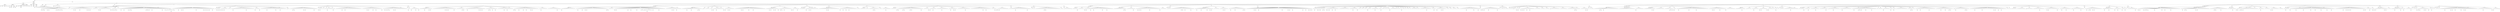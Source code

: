 digraph Tree {
	"t0" [label = "TEI"];
	"t1" [label = "teiHeader"];
	"t2" [label = "fileDesc"];
	"t3" [label = "titleStmt"];
	"t4" [label = "title"];
	"t5" [label = "author"];
	"t6" [label = "principal"];
	"t7" [label = "editor"];
	"t8" [label = "editionStmt"];
	"t9" [label = "edition"];
	"t10" [label = "respStmt"];
	"t11" [label = "name"];
	"t12" [label = "resp"];
	"t13" [label = "respStmt"];
	"t14" [label = "name"];
	"t15" [label = "resp"];
	"t16" [label = "publicationStmt"];
	"t17" [label = "publisher"];
	"t18" [label = "date"];
	"t19" [label = "availability"];
	"t20" [label = "licence"];
	"t21" [label = "idno"];
	"t22" [label = "idno"];
	"t23" [label = "idno"];
	"t24" [label = "idno"];
	"t25" [label = "idno"];
	"t26" [label = "sourceDesc"];
	"t27" [label = "profileDesc"];
	"t28" [label = "creation"];
	"t29" [label = "date"];
	"t30" [label = "langUsage"];
	"t31" [label = "language"];
	"t32" [label = "textClass"];
	"t33" [label = "keywords"];
	"t34" [label = "term"];
	"t35" [label = "text"];
	"t36" [label = "body"];
	"t37" [label = "head"];
	"t38" [label = "lb"];
	"t39" [label = "hi"];
	"t40" [label = "div"];
	"t41" [label = "head"];
	"t42" [label = "p"];
	"t43" [label = "hi"];
	"t44" [label = "hi"];
	"t45" [label = "hi"];
	"t46" [label = "hi"];
	"t47" [label = "hi"];
	"t48" [label = "hi"];
	"t49" [label = "hi"];
	"t50" [label = "hi"];
	"t51" [label = "hi"];
	"t52" [label = "hi"];
	"t53" [label = "hi"];
	"t54" [label = "hi"];
	"t55" [label = "div"];
	"t56" [label = "head"];
	"t57" [label = "lb"];
	"t58" [label = "p"];
	"t59" [label = "hi"];
	"t60" [label = "p"];
	"t61" [label = "p"];
	"t62" [label = "p"];
	"t63" [label = "div"];
	"t64" [label = "head"];
	"t65" [label = "div"];
	"t66" [label = "pb"];
	"t67" [label = "head"];
	"t68" [label = "div"];
	"t69" [label = "head"];
	"t70" [label = "sp"];
	"t71" [label = "l"];
	"t72" [label = "ref"];
	"t73" [label = "l"];
	"t74" [label = "ref"];
	"t75" [label = "ref"];
	"t76" [label = "l"];
	"t77" [label = "l"];
	"t78" [label = "l"];
	"t79" [label = "pb"];
	"t80" [label = "l"];
	"t81" [label = "ref"];
	"t82" [label = "l"];
	"t83" [label = "l"];
	"t84" [label = "l"];
	"t85" [label = "l"];
	"t86" [label = "l"];
	"t87" [label = "l"];
	"t88" [label = "ref"];
	"t89" [label = "l"];
	"t90" [label = "ref"];
	"t91" [label = "ref"];
	"t92" [label = "l"];
	"t93" [label = "ref"];
	"t94" [label = "ref"];
	"t95" [label = "l"];
	"t96" [label = "l"];
	"t97" [label = "l"];
	"t98" [label = "l"];
	"t99" [label = "sp"];
	"t100" [label = "l"];
	"t101" [label = "l"];
	"t102" [label = "sp"];
	"t103" [label = "l"];
	"t104" [label = "l"];
	"t105" [label = "l"];
	"t106" [label = "ref"];
	"t107" [label = "l"];
	"t108" [label = "ref"];
	"t109" [label = "l"];
	"t110" [label = "l"];
	"t111" [label = "l"];
	"t112" [label = "ref"];
	"t113" [label = "l"];
	"t114" [label = "l"];
	"t115" [label = "l"];
	"t116" [label = "l"];
	"t117" [label = "l"];
	"t118" [label = "ref"];
	"t119" [label = "l"];
	"t120" [label = "ref"];
	"t121" [label = "l"];
	"t122" [label = "pb"];
	"t123" [label = "l"];
	"t124" [label = "sp"];
	"t125" [label = "l"];
	"t126" [label = "l"];
	"t127" [label = "l"];
	"t128" [label = "l"];
	"t129" [label = "sp"];
	"t130" [label = "l"];
	"t131" [label = "ref"];
	"t132" [label = "l"];
	"t133" [label = "ref"];
	"t134" [label = "l"];
	"t135" [label = "l"];
	"t136" [label = "l"];
	"t137" [label = "l"];
	"t138" [label = "l"];
	"t139" [label = "l"];
	"t140" [label = "l"];
	"t141" [label = "ref"];
	"t142" [label = "sp"];
	"t143" [label = "l"];
	"t144" [label = "ref"];
	"t145" [label = "l"];
	"t146" [label = "ref"];
	"t147" [label = "l"];
	"t148" [label = "ref"];
	"t149" [label = "ref"];
	"t150" [label = "l"];
	"t151" [label = "sp"];
	"t152" [label = "l"];
	"t153" [label = "sp"];
	"t154" [label = "l"];
	"t155" [label = "l"];
	"t156" [label = "ref"];
	"t157" [label = "l"];
	"t158" [label = "l"];
	"t159" [label = "ref"];
	"t160" [label = "l"];
	"t161" [label = "l"];
	"t162" [label = "l"];
	"t163" [label = "ref"];
	"t164" [label = "l"];
	"t165" [label = "ref"];
	"t166" [label = "pb"];
	"t167" [label = "l"];
	"t168" [label = "l"];
	"t169" [label = "l"];
	"t170" [label = "l"];
	"t171" [label = "l"];
	"t172" [label = "l"];
	"t173" [label = "l"];
	"t174" [label = "l"];
	"t175" [label = "l"];
	"t176" [label = "l"];
	"t177" [label = "l"];
	"t178" [label = "l"];
	"t179" [label = "ref"];
	"t180" [label = "ref"];
	"t181" [label = "l"];
	"t182" [label = "ref"];
	"t183" [label = "l"];
	"t184" [label = "l"];
	"t185" [label = "ref"];
	"t186" [label = "l"];
	"t187" [label = "l"];
	"t188" [label = "l"];
	"t189" [label = "l"];
	"t190" [label = "l"];
	"t191" [label = "l"];
	"t192" [label = "l"];
	"t193" [label = "ref"];
	"t194" [label = "l"];
	"t195" [label = "l"];
	"t196" [label = "hi"];
	"t197" [label = "l"];
	"t198" [label = "l"];
	"t199" [label = "hi"];
	"t200" [label = "lg"];
	"t201" [label = "l"];
	"t202" [label = "l"];
	"t203" [label = "l"];
	"t204" [label = "ref"];
	"t205" [label = "l"];
	"t206" [label = "sp"];
	"t207" [label = "l"];
	"t208" [label = "sp"];
	"t209" [label = "l"];
	"t210" [label = "pb"];
	"t211" [label = "l"];
	"t212" [label = "l"];
	"t213" [label = "l"];
	"t214" [label = "l"];
	"t215" [label = "ref"];
	"t216" [label = "l"];
	"t217" [label = "l"];
	"t218" [label = "ref"];
	"t219" [label = "l"];
	"t220" [label = "ref"];
	"t221" [label = "l"];
	"t222" [label = "l"];
	"t223" [label = "l"];
	"t224" [label = "l"];
	"t225" [label = "l"];
	"t226" [label = "l"];
	"t227" [label = "l"];
	"t228" [label = "l"];
	"t229" [label = "l"];
	"t230" [label = "ref"];
	"t231" [label = "l"];
	"t232" [label = "l"];
	"t233" [label = "l"];
	"t234" [label = "l"];
	"t235" [label = "l"];
	"t236" [label = "ref"];
	"t237" [label = "l"];
	"t238" [label = "ref"];
	"t239" [label = "l"];
	"t240" [label = "ref"];
	"t241" [label = "l"];
	"t242" [label = "ref"];
	"t243" [label = "l"];
	"t244" [label = "ref"];
	"t245" [label = "l"];
	"t246" [label = "l"];
	"t247" [label = "ref"];
	"t248" [label = "l"];
	"t249" [label = "div"];
	"t250" [label = "head"];
	"t251" [label = "pb"];
	"t252" [label = "sp"];
	"t253" [label = "l"];
	"t254" [label = "l"];
	"t255" [label = "ref"];
	"t256" [label = "l"];
	"t257" [label = "ref"];
	"t258" [label = "l"];
	"t259" [label = "ref"];
	"t260" [label = "sp"];
	"t261" [label = "l"];
	"t262" [label = "ref"];
	"t263" [label = "l"];
	"t264" [label = "ref"];
	"t265" [label = "l"];
	"t266" [label = "ref"];
	"t267" [label = "l"];
	"t268" [label = "l"];
	"t269" [label = "sp"];
	"t270" [label = "l"];
	"t271" [label = "l"];
	"t272" [label = "sp"];
	"t273" [label = "l"];
	"t274" [label = "l"];
	"t275" [label = "ref"];
	"t276" [label = "l"];
	"t277" [label = "l"];
	"t278" [label = "l"];
	"t279" [label = "l"];
	"t280" [label = "l"];
	"t281" [label = "l"];
	"t282" [label = "l"];
	"t283" [label = "l"];
	"t284" [label = "l"];
	"t285" [label = "pb"];
	"t286" [label = "l"];
	"t287" [label = "l"];
	"t288" [label = "l"];
	"t289" [label = "l"];
	"t290" [label = "l"];
	"t291" [label = "sp"];
	"t292" [label = "l"];
	"t293" [label = "ref"];
	"t294" [label = "l"];
	"t295" [label = "l"];
	"t296" [label = "l"];
	"t297" [label = "ref"];
	"t298" [label = "sp"];
	"t299" [label = "l"];
	"t300" [label = "l"];
	"t301" [label = "l"];
	"t302" [label = "l"];
	"t303" [label = "l"];
	"t304" [label = "ref"];
	"t305" [label = "l"];
	"t306" [label = "l"];
	"t307" [label = "l"];
	"t308" [label = "l"];
	"t309" [label = "l"];
	"t310" [label = "l"];
	"t311" [label = "ref"];
	"t312" [label = "l"];
	"t313" [label = "l"];
	"t314" [label = "l"];
	"t315" [label = "ref"];
	"t316" [label = "l"];
	"t317" [label = "l"];
	"t318" [label = "l"];
	"t319" [label = "sp"];
	"t320" [label = "l"];
	"t321" [label = "sp"];
	"t322" [label = "pb"];
	"t323" [label = "l"];
	"t324" [label = "sp"];
	"t325" [label = "l"];
	"t326" [label = "l"];
	"t327" [label = "l"];
	"t328" [label = "ref"];
	"t329" [label = "ref"];
	"t330" [label = "l"];
	"t331" [label = "l"];
	"t332" [label = "l"];
	"t333" [label = "l"];
	"t334" [label = "l"];
	"t335" [label = "l"];
	"t336" [label = "l"];
	"t337" [label = "ref"];
	"t338" [label = "l"];
	"t339" [label = "ref"];
	"t340" [label = "l"];
	"t341" [label = "l"];
	"t342" [label = "l"];
	"t343" [label = "l"];
	"t344" [label = "l"];
	"t345" [label = "l"];
	"t346" [label = "ref"];
	"t347" [label = "l"];
	"t348" [label = "l"];
	"t349" [label = "div"];
	"t350" [label = "head"];
	"t351" [label = "pb"];
	"t352" [label = "sp"];
	"t353" [label = "l"];
	"t354" [label = "ref"];
	"t355" [label = "l"];
	"t356" [label = "ref"];
	"t357" [label = "l"];
	"t358" [label = "sp"];
	"t359" [label = "l"];
	"t360" [label = "sp"];
	"t361" [label = "l"];
	"t362" [label = "sp"];
	"t363" [label = "l"];
	"t364" [label = "l"];
	"t365" [label = "ref"];
	"t366" [label = "l"];
	"t367" [label = "l"];
	"t368" [label = "l"];
	"t369" [label = "l"];
	"t370" [label = "ref"];
	"t371" [label = "sp"];
	"t372" [label = "l"];
	"t373" [label = "sp"];
	"t374" [label = "l"];
	"t375" [label = "l"];
	"t376" [label = "l"];
	"t377" [label = "l"];
	"t378" [label = "l"];
	"t379" [label = "pb"];
	"t380" [label = "l"];
	"t381" [label = "l"];
	"t382" [label = "ref"];
	"t383" [label = "l"];
	"t384" [label = "l"];
	"t385" [label = "l"];
	"t386" [label = "l"];
	"t387" [label = "l"];
	"t388" [label = "l"];
	"t389" [label = "l"];
	"t390" [label = "l"];
	"t391" [label = "l"];
	"t392" [label = "l"];
	"t393" [label = "l"];
	"t394" [label = "sp"];
	"t395" [label = "l"];
	"t396" [label = "l"];
	"t397" [label = "l"];
	"t398" [label = "l"];
	"t399" [label = "ref"];
	"t400" [label = "l"];
	"t401" [label = "ref"];
	"t402" [label = "l"];
	"t403" [label = "l"];
	"t404" [label = "l"];
	"t405" [label = "ref"];
	"t406" [label = "l"];
	"t407" [label = "l"];
	"t408" [label = "ref"];
	"t409" [label = "l"];
	"t410" [label = "l"];
	"t411" [label = "l"];
	"t412" [label = "l"];
	"t413" [label = "ref"];
	"t414" [label = "sp"];
	"t415" [label = "l"];
	"t416" [label = "l"];
	"t417" [label = "pb"];
	"t418" [label = "l"];
	"t419" [label = "ref"];
	"t420" [label = "l"];
	"t421" [label = "ref"];
	"t422" [label = "ref"];
	"t423" [label = "l"];
	"t424" [label = "l"];
	"t425" [label = "l"];
	"t426" [label = "l"];
	"t427" [label = "ref"];
	"t428" [label = "l"];
	"t429" [label = "ref"];
	"t430" [label = "l"];
	"t431" [label = "l"];
	"t432" [label = "l"];
	"t433" [label = "l"];
	"t434" [label = "l"];
	"t435" [label = "l"];
	"t436" [label = "l"];
	"t437" [label = "sp"];
	"t438" [label = "l"];
	"t439" [label = "div"];
	"t440" [label = "head"];
	"t441" [label = "sp"];
	"t442" [label = "l"];
	"t443" [label = "ref"];
	"t444" [label = "l"];
	"t445" [label = "sp"];
	"t446" [label = "l"];
	"t447" [label = "ref"];
	"t448" [label = "l"];
	"t449" [label = "l"];
	"t450" [label = "l"];
	"t451" [label = "pb"];
	"t452" [label = "l"];
	"t453" [label = "l"];
	"t454" [label = "ref"];
	"t455" [label = "div"];
	"t456" [label = "head"];
	"t457" [label = "sp"];
	"t458" [label = "l"];
	"t459" [label = "l"];
	"t460" [label = "l"];
	"t461" [label = "l"];
	"t462" [label = "ref"];
	"t463" [label = "l"];
	"t464" [label = "l"];
	"t465" [label = "l"];
	"t466" [label = "ref"];
	"t467" [label = "l"];
	"t468" [label = "ref"];
	"t469" [label = "l"];
	"t470" [label = "sp"];
	"t471" [label = "l"];
	"t472" [label = "l"];
	"t473" [label = "l"];
	"t474" [label = "l"];
	"t475" [label = "l"];
	"t476" [label = "l"];
	"t477" [label = "l"];
	"t478" [label = "l"];
	"t479" [label = "l"];
	"t480" [label = "ref"];
	"t481" [label = "l"];
	"t482" [label = "ref"];
	"t483" [label = "l"];
	"t484" [label = "pb"];
	"t485" [label = "l"];
	"t486" [label = "l"];
	"t487" [label = "l"];
	"t488" [label = "l"];
	"t489" [label = "ref"];
	"t490" [label = "l"];
	"t491" [label = "sp"];
	"t492" [label = "l"];
	"t493" [label = "l"];
	"t494" [label = "l"];
	"t495" [label = "l"];
	"t496" [label = "l"];
	"t497" [label = "ref"];
	"t498" [label = "ref"];
	"t499" [label = "l"];
	"t500" [label = "sp"];
	"t501" [label = "l"];
	"t502" [label = "l"];
	"t503" [label = "ref"];
	"t504" [label = "l"];
	"t505" [label = "l"];
	"t506" [label = "l"];
	"t507" [label = "l"];
	"t508" [label = "l"];
	"t509" [label = "l"];
	"t510" [label = "l"];
	"t511" [label = "l"];
	"t512" [label = "ref"];
	"t513" [label = "l"];
	"t514" [label = "ref"];
	"t515" [label = "l"];
	"t516" [label = "ref"];
	"t517" [label = "l"];
	"t518" [label = "l"];
	"t519" [label = "sp"];
	"t520" [label = "l"];
	"t521" [label = "l"];
	"t522" [label = "l"];
	"t523" [label = "ref"];
	"t524" [label = "pb"];
	"t525" [label = "l"];
	"t526" [label = "l"];
	"t527" [label = "ref"];
	"t528" [label = "l"];
	"t529" [label = "l"];
	"t530" [label = "ref"];
	"t531" [label = "l"];
	"t532" [label = "sp"];
	"t533" [label = "l"];
	"t534" [label = "l"];
	"t535" [label = "l"];
	"t536" [label = "l"];
	"t537" [label = "l"];
	"t538" [label = "ref"];
	"t539" [label = "l"];
	"t540" [label = "l"];
	"t541" [label = "ref"];
	"t542" [label = "l"];
	"t543" [label = "l"];
	"t544" [label = "l"];
	"t545" [label = "sp"];
	"t546" [label = "l"];
	"t547" [label = "sp"];
	"t548" [label = "l"];
	"t549" [label = "ref"];
	"t550" [label = "ref"];
	"t551" [label = "l"];
	"t552" [label = "l"];
	"t553" [label = "l"];
	"t554" [label = "ref"];
	"t555" [label = "l"];
	"t556" [label = "l"];
	"t557" [label = "l"];
	"t558" [label = "ref"];
	"t559" [label = "l"];
	"t560" [label = "l"];
	"t561" [label = "ref"];
	"t562" [label = "l"];
	"t563" [label = "l"];
	"t564" [label = "l"];
	"t565" [label = "ref"];
	"t566" [label = "l"];
	"t567" [label = "pb"];
	"t568" [label = "l"];
	"t569" [label = "l"];
	"t570" [label = "l"];
	"t571" [label = "l"];
	"t572" [label = "sp"];
	"t573" [label = "l"];
	"t574" [label = "l"];
	"t575" [label = "ref"];
	"t576" [label = "l"];
	"t577" [label = "l"];
	"t578" [label = "l"];
	"t579" [label = "l"];
	"t580" [label = "sp"];
	"t581" [label = "l"];
	"t582" [label = "l"];
	"t583" [label = "l"];
	"t584" [label = "l"];
	"t585" [label = "l"];
	"t586" [label = "l"];
	"t587" [label = "l"];
	"t588" [label = "ref"];
	"t589" [label = "l"];
	"t590" [label = "p"];
	"t591" [label = "div"];
	"t592" [label = "pb"];
	"t593" [label = "head"];
	"t594" [label = "div"];
	"t595" [label = "head"];
	"t596" [label = "sp"];
	"t597" [label = "l"];
	"t598" [label = "ref"];
	"t599" [label = "l"];
	"t600" [label = "l"];
	"t601" [label = "l"];
	"t602" [label = "l"];
	"t603" [label = "l"];
	"t604" [label = "l"];
	"t605" [label = "l"];
	"t606" [label = "l"];
	"t607" [label = "l"];
	"t608" [label = "sp"];
	"t609" [label = "l"];
	"t610" [label = "l"];
	"t611" [label = "ref"];
	"t612" [label = "l"];
	"t613" [label = "l"];
	"t614" [label = "l"];
	"t615" [label = "pb"];
	"t616" [label = "l"];
	"t617" [label = "l"];
	"t618" [label = "ref"];
	"t619" [label = "l"];
	"t620" [label = "ref"];
	"t621" [label = "l"];
	"t622" [label = "l"];
	"t623" [label = "l"];
	"t624" [label = "l"];
	"t625" [label = "l"];
	"t626" [label = "l"];
	"t627" [label = "l"];
	"t628" [label = "l"];
	"t629" [label = "l"];
	"t630" [label = "l"];
	"t631" [label = "l"];
	"t632" [label = "l"];
	"t633" [label = "l"];
	"t634" [label = "l"];
	"t635" [label = "ref"];
	"t636" [label = "ref"];
	"t637" [label = "sp"];
	"t638" [label = "l"];
	"t639" [label = "l"];
	"t640" [label = "l"];
	"t641" [label = "l"];
	"t642" [label = "sp"];
	"t643" [label = "l"];
	"t644" [label = "ref"];
	"t645" [label = "l"];
	"t646" [label = "ref"];
	"t647" [label = "l"];
	"t648" [label = "l"];
	"t649" [label = "l"];
	"t650" [label = "l"];
	"t651" [label = "l"];
	"t652" [label = "l"];
	"t653" [label = "l"];
	"t654" [label = "l"];
	"t655" [label = "pb"];
	"t656" [label = "l"];
	"t657" [label = "l"];
	"t658" [label = "ref"];
	"t659" [label = "l"];
	"t660" [label = "l"];
	"t661" [label = "l"];
	"t662" [label = "l"];
	"t663" [label = "ref"];
	"t664" [label = "l"];
	"t665" [label = "l"];
	"t666" [label = "l"];
	"t667" [label = "l"];
	"t668" [label = "hi"];
	"t669" [label = "hi"];
	"t670" [label = "l"];
	"t671" [label = "l"];
	"t672" [label = "ref"];
	"t673" [label = "l"];
	"t674" [label = "hi"];
	"t675" [label = "lg"];
	"t676" [label = "l"];
	"t677" [label = "ref"];
	"t678" [label = "l"];
	"t679" [label = "l"];
	"t680" [label = "l"];
	"t681" [label = "l"];
	"t682" [label = "l"];
	"t683" [label = "l"];
	"t684" [label = "ref"];
	"t685" [label = "l"];
	"t686" [label = "l"];
	"t687" [label = "l"];
	"t688" [label = "l"];
	"t689" [label = "ref"];
	"t690" [label = "l"];
	"t691" [label = "l"];
	"t692" [label = "l"];
	"t693" [label = "l"];
	"t694" [label = "sp"];
	"t695" [label = "l"];
	"t696" [label = "l"];
	"t697" [label = "l"];
	"t698" [label = "l"];
	"t699" [label = "l"];
	"t700" [label = "pb"];
	"t701" [label = "l"];
	"t702" [label = "ref"];
	"t703" [label = "l"];
	"t704" [label = "l"];
	"t705" [label = "ref"];
	"t706" [label = "l"];
	"t707" [label = "l"];
	"t708" [label = "sp"];
	"t709" [label = "l"];
	"t710" [label = "div"];
	"t711" [label = "head"];
	"t712" [label = "sp"];
	"t713" [label = "l"];
	"t714" [label = "l"];
	"t715" [label = "l"];
	"t716" [label = "l"];
	"t717" [label = "ref"];
	"t718" [label = "l"];
	"t719" [label = "l"];
	"t720" [label = "l"];
	"t721" [label = "ref"];
	"t722" [label = "l"];
	"t723" [label = "l"];
	"t724" [label = "l"];
	"t725" [label = "l"];
	"t726" [label = "l"];
	"t727" [label = "ref"];
	"t728" [label = "ref"];
	"t729" [label = "l"];
	"t730" [label = "l"];
	"t731" [label = "sp"];
	"t732" [label = "pb"];
	"t733" [label = "l"];
	"t734" [label = "sp"];
	"t735" [label = "l"];
	"t736" [label = "l"];
	"t737" [label = "l"];
	"t738" [label = "sp"];
	"t739" [label = "l"];
	"t740" [label = "l"];
	"t741" [label = "ref"];
	"t742" [label = "sp"];
	"t743" [label = "l"];
	"t744" [label = "ref"];
	"t745" [label = "l"];
	"t746" [label = "l"];
	"t747" [label = "ref"];
	"t748" [label = "l"];
	"t749" [label = "l"];
	"t750" [label = "l"];
	"t751" [label = "l"];
	"t752" [label = "sp"];
	"t753" [label = "l"];
	"t754" [label = "ref"];
	"t755" [label = "sp"];
	"t756" [label = "l"];
	"t757" [label = "ref"];
	"t758" [label = "l"];
	"t759" [label = "l"];
	"t760" [label = "ref"];
	"t761" [label = "l"];
	"t762" [label = "ref"];
	"t763" [label = "l"];
	"t764" [label = "l"];
	"t765" [label = "l"];
	"t766" [label = "sp"];
	"t767" [label = "l"];
	"t768" [label = "l"];
	"t769" [label = "l"];
	"t770" [label = "l"];
	"t771" [label = "l"];
	"t772" [label = "pb"];
	"t773" [label = "l"];
	"t774" [label = "ref"];
	"t775" [label = "l"];
	"t776" [label = "l"];
	"t777" [label = "l"];
	"t778" [label = "l"];
	"t779" [label = "ref"];
	"t780" [label = "l"];
	"t781" [label = "l"];
	"t782" [label = "l"];
	"t783" [label = "ref"];
	"t784" [label = "l"];
	"t785" [label = "l"];
	"t786" [label = "l"];
	"t787" [label = "l"];
	"t788" [label = "l"];
	"t789" [label = "l"];
	"t790" [label = "l"];
	"t791" [label = "l"];
	"t792" [label = "div"];
	"t793" [label = "head"];
	"t794" [label = "sp"];
	"t795" [label = "l"];
	"t796" [label = "sp"];
	"t797" [label = "l"];
	"t798" [label = "l"];
	"t799" [label = "ref"];
	"t800" [label = "l"];
	"t801" [label = "pb"];
	"t802" [label = "l"];
	"t803" [label = "l"];
	"t804" [label = "ref"];
	"t805" [label = "l"];
	"t806" [label = "ref"];
	"t807" [label = "l"];
	"t808" [label = "l"];
	"t809" [label = "ref"];
	"t810" [label = "sp"];
	"t811" [label = "l"];
	"t812" [label = "l"];
	"t813" [label = "ref"];
	"t814" [label = "ref"];
	"t815" [label = "l"];
	"t816" [label = "l"];
	"t817" [label = "ref"];
	"t818" [label = "l"];
	"t819" [label = "l"];
	"t820" [label = "l"];
	"t821" [label = "l"];
	"t822" [label = "l"];
	"t823" [label = "ref"];
	"t824" [label = "sp"];
	"t825" [label = "l"];
	"t826" [label = "ref"];
	"t827" [label = "l"];
	"t828" [label = "l"];
	"t829" [label = "l"];
	"t830" [label = "ref"];
	"t831" [label = "l"];
	"t832" [label = "div"];
	"t833" [label = "head"];
	"t834" [label = "pb"];
	"t835" [label = "sp"];
	"t836" [label = "l"];
	"t837" [label = "l"];
	"t838" [label = "l"];
	"t839" [label = "l"];
	"t840" [label = "sp"];
	"t841" [label = "l"];
	"t842" [label = "ref"];
	"t843" [label = "l"];
	"t844" [label = "l"];
	"t845" [label = "ref"];
	"t846" [label = "l"];
	"t847" [label = "ref"];
	"t848" [label = "l"];
	"t849" [label = "l"];
	"t850" [label = "l"];
	"t851" [label = "sp"];
	"t852" [label = "l"];
	"t853" [label = "sp"];
	"t854" [label = "l"];
	"t855" [label = "div"];
	"t856" [label = "head"];
	"t857" [label = "pb"];
	"t858" [label = "sp"];
	"t859" [label = "l"];
	"t860" [label = "l"];
	"t861" [label = "l"];
	"t862" [label = "l"];
	"t863" [label = "l"];
	"t864" [label = "l"];
	"t865" [label = "ref"];
	"t866" [label = "l"];
	"t867" [label = "ref"];
	"t868" [label = "l"];
	"t869" [label = "l"];
	"t870" [label = "l"];
	"t871" [label = "l"];
	"t872" [label = "l"];
	"t873" [label = "l"];
	"t874" [label = "l"];
	"t875" [label = "sp"];
	"t876" [label = "l"];
	"t877" [label = "ref"];
	"t878" [label = "l"];
	"t879" [label = "l"];
	"t880" [label = "ref"];
	"t881" [label = "l"];
	"t882" [label = "l"];
	"t883" [label = "ref"];
	"t884" [label = "l"];
	"t885" [label = "l"];
	"t886" [label = "pb"];
	"t887" [label = "l"];
	"t888" [label = "l"];
	"t889" [label = "l"];
	"t890" [label = "l"];
	"t891" [label = "l"];
	"t892" [label = "sp"];
	"t893" [label = "l"];
	"t894" [label = "l"];
	"t895" [label = "div"];
	"t896" [label = "head"];
	"t897" [label = "sp"];
	"t898" [label = "l"];
	"t899" [label = "l"];
	"t900" [label = "l"];
	"t901" [label = "l"];
	"t902" [label = "sp"];
	"t903" [label = "l"];
	"t904" [label = "l"];
	"t905" [label = "sp"];
	"t906" [label = "l"];
	"t907" [label = "l"];
	"t908" [label = "l"];
	"t909" [label = "l"];
	"t910" [label = "ref"];
	"t911" [label = "pb"];
	"t912" [label = "l"];
	"t913" [label = "l"];
	"t914" [label = "l"];
	"t915" [label = "sp"];
	"t916" [label = "l"];
	"t917" [label = "l"];
	"t918" [label = "sp"];
	"t919" [label = "l"];
	"t920" [label = "l"];
	"t921" [label = "l"];
	"t922" [label = "ref"];
	"t923" [label = "l"];
	"t924" [label = "l"];
	"t925" [label = "l"];
	"t926" [label = "div"];
	"t927" [label = "head"];
	"t928" [label = "sp"];
	"t929" [label = "l"];
	"t930" [label = "l"];
	"t931" [label = "l"];
	"t932" [label = "l"];
	"t933" [label = "sp"];
	"t934" [label = "l"];
	"t935" [label = "ref"];
	"t936" [label = "ref"];
	"t937" [label = "l"];
	"t938" [label = "l"];
	"t939" [label = "l"];
	"t940" [label = "l"];
	"t941" [label = "ref"];
	"t942" [label = "pb"];
	"t943" [label = "l"];
	"t944" [label = "l"];
	"t945" [label = "l"];
	"t946" [label = "l"];
	"t947" [label = "l"];
	"t948" [label = "ref"];
	"t949" [label = "ref"];
	"t950" [label = "l"];
	"t951" [label = "l"];
	"t952" [label = "l"];
	"t953" [label = "l"];
	"t954" [label = "l"];
	"t955" [label = "l"];
	"t956" [label = "l"];
	"t957" [label = "ref"];
	"t958" [label = "l"];
	"t959" [label = "sp"];
	"t960" [label = "l"];
	"t961" [label = "l"];
	"t962" [label = "l"];
	"t963" [label = "l"];
	"t964" [label = "ref"];
	"t965" [label = "sp"];
	"t966" [label = "l"];
	"t967" [label = "ref"];
	"t968" [label = "l"];
	"t969" [label = "l"];
	"t970" [label = "ref"];
	"t971" [label = "l"];
	"t972" [label = "l"];
	"t973" [label = "sp"];
	"t974" [label = "l"];
	"t975" [label = "l"];
	"t976" [label = "l"];
	"t977" [label = "l"];
	"t978" [label = "pb"];
	"t979" [label = "l"];
	"t980" [label = "l"];
	"t981" [label = "l"];
	"t982" [label = "l"];
	"t983" [label = "sp"];
	"t984" [label = "l"];
	"t985" [label = "l"];
	"t986" [label = "ref"];
	"t987" [label = "l"];
	"t988" [label = "l"];
	"t989" [label = "ref"];
	"t990" [label = "l"];
	"t991" [label = "ref"];
	"t992" [label = "l"];
	"t993" [label = "sp"];
	"t994" [label = "l"];
	"t995" [label = "l"];
	"t996" [label = "l"];
	"t997" [label = "l"];
	"t998" [label = "l"];
	"t999" [label = "l"];
	"t1000" [label = "ref"];
	"t1001" [label = "l"];
	"t1002" [label = "l"];
	"t1003" [label = "l"];
	"t1004" [label = "sp"];
	"t1005" [label = "l"];
	"t1006" [label = "l"];
	"t1007" [label = "l"];
	"t1008" [label = "l"];
	"t1009" [label = "l"];
	"t1010" [label = "l"];
	"t1011" [label = "l"];
	"t1012" [label = "l"];
	"t1013" [label = "l"];
	"t1014" [label = "pb"];
	"t1015" [label = "l"];
	"t1016" [label = "l"];
	"t1017" [label = "ref"];
	"t1018" [label = "l"];
	"t1019" [label = "l"];
	"t1020" [label = "l"];
	"t1021" [label = "sp"];
	"t1022" [label = "l"];
	"t1023" [label = "l"];
	"t1024" [label = "l"];
	"t1025" [label = "ref"];
	"t1026" [label = "l"];
	"t1027" [label = "sp"];
	"t1028" [label = "l"];
	"t1029" [label = "ref"];
	"t1030" [label = "ref"];
	"t1031" [label = "l"];
	"t1032" [label = "ref"];
	"t1033" [label = "l"];
	"t1034" [label = "l"];
	"t1035" [label = "l"];
	"t1036" [label = "l"];
	"t1037" [label = "l"];
	"t1038" [label = "l"];
	"t1039" [label = "div"];
	"t1040" [label = "head"];
	"t1041" [label = "sp"];
	"t1042" [label = "l"];
	"t1043" [label = "l"];
	"t1044" [label = "l"];
	"t1045" [label = "l"];
	"t1046" [label = "l"];
	"t1047" [label = "pb"];
	"t1048" [label = "l"];
	"t1049" [label = "l"];
	"t1050" [label = "l"];
	"t1051" [label = "l"];
	"t1052" [label = "l"];
	"t1053" [label = "l"];
	"t1054" [label = "l"];
	"t1055" [label = "l"];
	"t1056" [label = "ref"];
	"t1057" [label = "l"];
	"t1058" [label = "l"];
	"t1059" [label = "div"];
	"t1060" [label = "head"];
	"t1061" [label = "sp"];
	"t1062" [label = "l"];
	"t1063" [label = "l"];
	"t1064" [label = "sp"];
	"t1065" [label = "l"];
	"t1066" [label = "sp"];
	"t1067" [label = "l"];
	"t1068" [label = "l"];
	"t1069" [label = "l"];
	"t1070" [label = "l"];
	"t1071" [label = "l"];
	"t1072" [label = "l"];
	"t1073" [label = "l"];
	"t1074" [label = "ref"];
	"t1075" [label = "pb"];
	"t1076" [label = "l"];
	"t1077" [label = "l"];
	"t1078" [label = "l"];
	"t1079" [label = "l"];
	"t1080" [label = "l"];
	"t1081" [label = "l"];
	"t1082" [label = "l"];
	"t1083" [label = "l"];
	"t1084" [label = "l"];
	"t1085" [label = "l"];
	"t1086" [label = "sp"];
	"t1087" [label = "l"];
	"t1088" [label = "l"];
	"t1089" [label = "div"];
	"t1090" [label = "head"];
	"t1091" [label = "sp"];
	"t1092" [label = "l"];
	"t1093" [label = "l"];
	"t1094" [label = "l"];
	"t1095" [label = "l"];
	"t1096" [label = "l"];
	"t1097" [label = "p"];
	"t1098" [label = "div"];
	"t1099" [label = "pb"];
	"t1100" [label = "head"];
	"t1101" [label = "div"];
	"t1102" [label = "head"];
	"t1103" [label = "sp"];
	"t1104" [label = "l"];
	"t1105" [label = "l"];
	"t1106" [label = "l"];
	"t1107" [label = "l"];
	"t1108" [label = "ref"];
	"t1109" [label = "sp"];
	"t1110" [label = "l"];
	"t1111" [label = "l"];
	"t1112" [label = "l"];
	"t1113" [label = "l"];
	"t1114" [label = "sp"];
	"t1115" [label = "l"];
	"t1116" [label = "ref"];
	"t1117" [label = "sp"];
	"t1118" [label = "l"];
	"t1119" [label = "ref"];
	"t1120" [label = "l"];
	"t1121" [label = "l"];
	"t1122" [label = "l"];
	"t1123" [label = "pb"];
	"t1124" [label = "l"];
	"t1125" [label = "l"];
	"t1126" [label = "ref"];
	"t1127" [label = "l"];
	"t1128" [label = "l"];
	"t1129" [label = "l"];
	"t1130" [label = "l"];
	"t1131" [label = "l"];
	"t1132" [label = "l"];
	"t1133" [label = "ref"];
	"t1134" [label = "l"];
	"t1135" [label = "l"];
	"t1136" [label = "l"];
	"t1137" [label = "ref"];
	"t1138" [label = "l"];
	"t1139" [label = "l"];
	"t1140" [label = "l"];
	"t1141" [label = "l"];
	"t1142" [label = "div"];
	"t1143" [label = "head"];
	"t1144" [label = "sp"];
	"t1145" [label = "l"];
	"t1146" [label = "sp"];
	"t1147" [label = "l"];
	"t1148" [label = "l"];
	"t1149" [label = "l"];
	"t1150" [label = "l"];
	"t1151" [label = "l"];
	"t1152" [label = "l"];
	"t1153" [label = "l"];
	"t1154" [label = "ref"];
	"t1155" [label = "pb"];
	"t1156" [label = "l"];
	"t1157" [label = "sp"];
	"t1158" [label = "l"];
	"t1159" [label = "l"];
	"t1160" [label = "l"];
	"t1161" [label = "l"];
	"t1162" [label = "l"];
	"t1163" [label = "ref"];
	"t1164" [label = "l"];
	"t1165" [label = "sp"];
	"t1166" [label = "l"];
	"t1167" [label = "l"];
	"t1168" [label = "ref"];
	"t1169" [label = "l"];
	"t1170" [label = "ref"];
	"t1171" [label = "l"];
	"t1172" [label = "ref"];
	"t1173" [label = "l"];
	"t1174" [label = "l"];
	"t1175" [label = "l"];
	"t1176" [label = "l"];
	"t1177" [label = "l"];
	"t1178" [label = "l"];
	"t1179" [label = "ref"];
	"t1180" [label = "l"];
	"t1181" [label = "l"];
	"t1182" [label = "l"];
	"t1183" [label = "l"];
	"t1184" [label = "l"];
	"t1185" [label = "l"];
	"t1186" [label = "l"];
	"t1187" [label = "ref"];
	"t1188" [label = "sp"];
	"t1189" [label = "l"];
	"t1190" [label = "l"];
	"t1191" [label = "l"];
	"t1192" [label = "l"];
	"t1193" [label = "div"];
	"t1194" [label = "head"];
	"t1195" [label = "pb"];
	"t1196" [label = "sp"];
	"t1197" [label = "l"];
	"t1198" [label = "l"];
	"t1199" [label = "l"];
	"t1200" [label = "sp"];
	"t1201" [label = "l"];
	"t1202" [label = "l"];
	"t1203" [label = "l"];
	"t1204" [label = "l"];
	"t1205" [label = "l"];
	"t1206" [label = "l"];
	"t1207" [label = "l"];
	"t1208" [label = "l"];
	"t1209" [label = "ref"];
	"t1210" [label = "ref"];
	"t1211" [label = "l"];
	"t1212" [label = "l"];
	"t1213" [label = "ref"];
	"t1214" [label = "l"];
	"t1215" [label = "l"];
	"t1216" [label = "l"];
	"t1217" [label = "l"];
	"t1218" [label = "ref"];
	"t1219" [label = "l"];
	"t1220" [label = "l"];
	"t1221" [label = "div"];
	"t1222" [label = "head"];
	"t1223" [label = "pb"];
	"t1224" [label = "sp"];
	"t1225" [label = "l"];
	"t1226" [label = "l"];
	"t1227" [label = "ref"];
	"t1228" [label = "l"];
	"t1229" [label = "l"];
	"t1230" [label = "l"];
	"t1231" [label = "ref"];
	"t1232" [label = "l"];
	"t1233" [label = "l"];
	"t1234" [label = "l"];
	"t1235" [label = "l"];
	"t1236" [label = "ref"];
	"t1237" [label = "l"];
	"t1238" [label = "l"];
	"t1239" [label = "ref"];
	"t1240" [label = "l"];
	"t1241" [label = "ref"];
	"t1242" [label = "l"];
	"t1243" [label = "sp"];
	"t1244" [label = "l"];
	"t1245" [label = "l"];
	"t1246" [label = "l"];
	"t1247" [label = "l"];
	"t1248" [label = "sp"];
	"t1249" [label = "l"];
	"t1250" [label = "l"];
	"t1251" [label = "l"];
	"t1252" [label = "pb"];
	"t1253" [label = "l"];
	"t1254" [label = "ref"];
	"t1255" [label = "l"];
	"t1256" [label = "l"];
	"t1257" [label = "sp"];
	"t1258" [label = "l"];
	"t1259" [label = "l"];
	"t1260" [label = "ref"];
	"t1261" [label = "l"];
	"t1262" [label = "l"];
	"t1263" [label = "l"];
	"t1264" [label = "ref"];
	"t1265" [label = "l"];
	"t1266" [label = "l"];
	"t1267" [label = "l"];
	"t1268" [label = "l"];
	"t1269" [label = "l"];
	"t1270" [label = "l"];
	"t1271" [label = "ref"];
	"t1272" [label = "ref"];
	"t1273" [label = "l"];
	"t1274" [label = "div"];
	"t1275" [label = "head"];
	"t1276" [label = "sp"];
	"t1277" [label = "l"];
	"t1278" [label = "l"];
	"t1279" [label = "l"];
	"t1280" [label = "l"];
	"t1281" [label = "l"];
	"t1282" [label = "l"];
	"t1283" [label = "ref"];
	"t1284" [label = "l"];
	"t1285" [label = "ref"];
	"t1286" [label = "l"];
	"t1287" [label = "l"];
	"t1288" [label = "pb"];
	"t1289" [label = "l"];
	"t1290" [label = "l"];
	"t1291" [label = "l"];
	"t1292" [label = "l"];
	"t1293" [label = "l"];
	"t1294" [label = "l"];
	"t1295" [label = "l"];
	"t1296" [label = "l"];
	"t1297" [label = "l"];
	"t1298" [label = "l"];
	"t1299" [label = "l"];
	"t1300" [label = "l"];
	"t1301" [label = "l"];
	"t1302" [label = "l"];
	"t1303" [label = "l"];
	"t1304" [label = "l"];
	"t1305" [label = "ref"];
	"t1306" [label = "l"];
	"t1307" [label = "l"];
	"t1308" [label = "l"];
	"t1309" [label = "l"];
	"t1310" [label = "ref"];
	"t1311" [label = "l"];
	"t1312" [label = "ref"];
	"t1313" [label = "l"];
	"t1314" [label = "l"];
	"t1315" [label = "ref"];
	"t1316" [label = "l"];
	"t1317" [label = "l"];
	"t1318" [label = "l"];
	"t1319" [label = "l"];
	"t1320" [label = "l"];
	"t1321" [label = "l"];
	"t1322" [label = "l"];
	"t1323" [label = "pb"];
	"t1324" [label = "l"];
	"t1325" [label = "l"];
	"t1326" [label = "ref"];
	"t1327" [label = "l"];
	"t1328" [label = "l"];
	"t1329" [label = "ref"];
	"t1330" [label = "l"];
	"t1331" [label = "ref"];
	"t1332" [label = "l"];
	"t1333" [label = "ref"];
	"t1334" [label = "div"];
	"t1335" [label = "head"];
	"t1336" [label = "sp"];
	"t1337" [label = "l"];
	"t1338" [label = "sp"];
	"t1339" [label = "l"];
	"t1340" [label = "ref"];
	"t1341" [label = "sp"];
	"t1342" [label = "l"];
	"t1343" [label = "sp"];
	"t1344" [label = "l"];
	"t1345" [label = "ref"];
	"t1346" [label = "sp"];
	"t1347" [label = "l"];
	"t1348" [label = "ref"];
	"t1349" [label = "sp"];
	"t1350" [label = "l"];
	"t1351" [label = "ref"];
	"t1352" [label = "l"];
	"t1353" [label = "l"];
	"t1354" [label = "ref"];
	"t1355" [label = "ref"];
	"t1356" [label = "l"];
	"t1357" [label = "sp"];
	"t1358" [label = "l"];
	"t1359" [label = "ref"];
	"t1360" [label = "l"];
	"t1361" [label = "pb"];
	"t1362" [label = "l"];
	"t1363" [label = "ref"];
	"t1364" [label = "l"];
	"t1365" [label = "l"];
	"t1366" [label = "ref"];
	"t1367" [label = "l"];
	"t1368" [label = "l"];
	"t1369" [label = "ref"];
	"t1370" [label = "l"];
	"t1371" [label = "l"];
	"t1372" [label = "sp"];
	"t1373" [label = "l"];
	"t1374" [label = "l"];
	"t1375" [label = "l"];
	"t1376" [label = "l"];
	"t1377" [label = "l"];
	"t1378" [label = "l"];
	"t1379" [label = "l"];
	"t1380" [label = "sp"];
	"t1381" [label = "l"];
	"t1382" [label = "l"];
	"t1383" [label = "l"];
	"t1384" [label = "ref"];
	"t1385" [label = "l"];
	"t1386" [label = "l"];
	"t1387" [label = "l"];
	"t1388" [label = "ref"];
	"t1389" [label = "sp"];
	"t1390" [label = "l"];
	"t1391" [label = "l"];
	"t1392" [label = "sp"];
	"t1393" [label = "l"];
	"t1394" [label = "l"];
	"t1395" [label = "sp"];
	"t1396" [label = "l"];
	"t1397" [label = "l"];
	"t1398" [label = "sp"];
	"t1399" [label = "l"];
	"t1400" [label = "pb"];
	"t1401" [label = "l"];
	"t1402" [label = "l"];
	"t1403" [label = "sp"];
	"t1404" [label = "l"];
	"t1405" [label = "l"];
	"t1406" [label = "l"];
	"t1407" [label = "ref"];
	"t1408" [label = "l"];
	"t1409" [label = "l"];
	"t1410" [label = "sp"];
	"t1411" [label = "l"];
	"t1412" [label = "l"];
	"t1413" [label = "ref"];
	"t1414" [label = "sp"];
	"t1415" [label = "l"];
	"t1416" [label = "l"];
	"t1417" [label = "sp"];
	"t1418" [label = "l"];
	"t1419" [label = "sp"];
	"t1420" [label = "l"];
	"t1421" [label = "sp"];
	"t1422" [label = "l"];
	"t1423" [label = "l"];
	"t1424" [label = "ref"];
	"t1425" [label = "sp"];
	"t1426" [label = "l"];
	"t1427" [label = "l"];
	"t1428" [label = "l"];
	"t1429" [label = "l"];
	"t1430" [label = "l"];
	"t1431" [label = "sp"];
	"t1432" [label = "l"];
	"t1433" [label = "sp"];
	"t1434" [label = "l"];
	"t1435" [label = "sp"];
	"t1436" [label = "l"];
	"t1437" [label = "pb"];
	"t1438" [label = "sp"];
	"t1439" [label = "l"];
	"t1440" [label = "l"];
	"t1441" [label = "sp"];
	"t1442" [label = "l"];
	"t1443" [label = "sp"];
	"t1444" [label = "l"];
	"t1445" [label = "l"];
	"t1446" [label = "sp"];
	"t1447" [label = "l"];
	"t1448" [label = "sp"];
	"t1449" [label = "l"];
	"t1450" [label = "l"];
	"t1451" [label = "l"];
	"t1452" [label = "l"];
	"t1453" [label = "l"];
	"t1454" [label = "sp"];
	"t1455" [label = "l"];
	"t1456" [label = "sp"];
	"t1457" [label = "l"];
	"t1458" [label = "l"];
	"t1459" [label = "l"];
	"t1460" [label = "l"];
	"t1461" [label = "l"];
	"t1462" [label = "ref"];
	"t1463" [label = "l"];
	"t1464" [label = "l"];
	"t1465" [label = "l"];
	"t1466" [label = "sp"];
	"t1467" [label = "l"];
	"t1468" [label = "l"];
	"t1469" [label = "ref"];
	"t1470" [label = "l"];
	"t1471" [label = "sp"];
	"t1472" [label = "l"];
	"t1473" [label = "pb"];
	"t1474" [label = "l"];
	"t1475" [label = "l"];
	"t1476" [label = "l"];
	"t1477" [label = "ref"];
	"t1478" [label = "l"];
	"t1479" [label = "ref"];
	"t1480" [label = "l"];
	"t1481" [label = "l"];
	"t1482" [label = "sp"];
	"t1483" [label = "l"];
	"t1484" [label = "l"];
	"t1485" [label = "sp"];
	"t1486" [label = "l"];
	"t1487" [label = "l"];
	"t1488" [label = "sp"];
	"t1489" [label = "l"];
	"t1490" [label = "l"];
	"t1491" [label = "l"];
	"t1492" [label = "sp"];
	"t1493" [label = "l"];
	"t1494" [label = "l"];
	"t1495" [label = "sp"];
	"t1496" [label = "l"];
	"t1497" [label = "l"];
	"t1498" [label = "l"];
	"t1499" [label = "l"];
	"t1500" [label = "l"];
	"t1501" [label = "ref"];
	"t1502" [label = "l"];
	"t1503" [label = "l"];
	"t1504" [label = "l"];
	"t1505" [label = "l"];
	"t1506" [label = "l"];
	"t1507" [label = "ref"];
	"t1508" [label = "l"];
	"t1509" [label = "l"];
	"t1510" [label = "l"];
	"t1511" [label = "pb"];
	"t1512" [label = "l"];
	"t1513" [label = "l"];
	"t1514" [label = "div"];
	"t1515" [label = "head"];
	"t1516" [label = "sp"];
	"t1517" [label = "l"];
	"t1518" [label = "ref"];
	"t1519" [label = "ref"];
	"t1520" [label = "l"];
	"t1521" [label = "ref"];
	"t1522" [label = "l"];
	"t1523" [label = "l"];
	"t1524" [label = "l"];
	"t1525" [label = "ref"];
	"t1526" [label = "l"];
	"t1527" [label = "l"];
	"t1528" [label = "l"];
	"t1529" [label = "l"];
	"t1530" [label = "l"];
	"t1531" [label = "l"];
	"t1532" [label = "ref"];
	"t1533" [label = "l"];
	"t1534" [label = "l"];
	"t1535" [label = "div"];
	"t1536" [label = "head"];
	"t1537" [label = "pb"];
	"t1538" [label = "sp"];
	"t1539" [label = "l"];
	"t1540" [label = "l"];
	"t1541" [label = "sp"];
	"t1542" [label = "l"];
	"t1543" [label = "sp"];
	"t1544" [label = "l"];
	"t1545" [label = "l"];
	"t1546" [label = "div"];
	"t1547" [label = "head"];
	"t1548" [label = "sp"];
	"t1549" [label = "l"];
	"t1550" [label = "sp"];
	"t1551" [label = "l"];
	"t1552" [label = "sp"];
	"t1553" [label = "l"];
	"t1554" [label = "sp"];
	"t1555" [label = "pb"];
	"t1556" [label = "l"];
	"t1557" [label = "sp"];
	"t1558" [label = "l"];
	"t1559" [label = "ref"];
	"t1560" [label = "sp"];
	"t1561" [label = "l"];
	"t1562" [label = "ref"];
	"t1563" [label = "l"];
	"t1564" [label = "sp"];
	"t1565" [label = "l"];
	"t1566" [label = "ref"];
	"t1567" [label = "l"];
	"t1568" [label = "ref"];
	"t1569" [label = "l"];
	"t1570" [label = "ref"];
	"t1571" [label = "l"];
	"t1572" [label = "l"];
	"t1573" [label = "ref"];
	"t1574" [label = "l"];
	"t1575" [label = "l"];
	"t1576" [label = "ref"];
	"t1577" [label = "l"];
	"t1578" [label = "l"];
	"t1579" [label = "l"];
	"t1580" [label = "sp"];
	"t1581" [label = "l"];
	"t1582" [label = "l"];
	"t1583" [label = "l"];
	"t1584" [label = "l"];
	"t1585" [label = "sp"];
	"t1586" [label = "l"];
	"t1587" [label = "l"];
	"t1588" [label = "l"];
	"t1589" [label = "sp"];
	"t1590" [label = "l"];
	"t1591" [label = "l"];
	"t1592" [label = "l"];
	"t1593" [label = "sp"];
	"t1594" [label = "pb"];
	"t1595" [label = "l"];
	"t1596" [label = "l"];
	"t1597" [label = "l"];
	"t1598" [label = "l"];
	"t1599" [label = "l"];
	"t1600" [label = "l"];
	"t1601" [label = "sp"];
	"t1602" [label = "l"];
	"t1603" [label = "l"];
	"t1604" [label = "l"];
	"t1605" [label = "l"];
	"t1606" [label = "l"];
	"t1607" [label = "sp"];
	"t1608" [label = "l"];
	"t1609" [label = "l"];
	"t1610" [label = "l"];
	"t1611" [label = "l"];
	"t1612" [label = "l"];
	"t1613" [label = "l"];
	"t1614" [label = "ref"];
	"t1615" [label = "ref"];
	"t1616" [label = "l"];
	"t1617" [label = "l"];
	"t1618" [label = "sp"];
	"t1619" [label = "l"];
	"t1620" [label = "sp"];
	"t1621" [label = "l"];
	"t1622" [label = "l"];
	"t1623" [label = "l"];
	"t1624" [label = "l"];
	"t1625" [label = "pb"];
	"t1626" [label = "l"];
	"t1627" [label = "ref"];
	"t1628" [label = "l"];
	"t1629" [label = "div"];
	"t1630" [label = "head"];
	"t1631" [label = "sp"];
	"t1632" [label = "l"];
	"t1633" [label = "sp"];
	"t1634" [label = "l"];
	"t1635" [label = "p"];
	"t1636" [label = "div"];
	"t1637" [label = "pb"];
	"t1638" [label = "head"];
	"t1639" [label = "div"];
	"t1640" [label = "head"];
	"t1641" [label = "sp"];
	"t1642" [label = "l"];
	"t1643" [label = "l"];
	"t1644" [label = "l"];
	"t1645" [label = "l"];
	"t1646" [label = "l"];
	"t1647" [label = "ref"];
	"t1648" [label = "ref"];
	"t1649" [label = "l"];
	"t1650" [label = "l"];
	"t1651" [label = "ref"];
	"t1652" [label = "l"];
	"t1653" [label = "l"];
	"t1654" [label = "l"];
	"t1655" [label = "l"];
	"t1656" [label = "l"];
	"t1657" [label = "l"];
	"t1658" [label = "l"];
	"t1659" [label = "l"];
	"t1660" [label = "l"];
	"t1661" [label = "l"];
	"t1662" [label = "div"];
	"t1663" [label = "head"];
	"t1664" [label = "pb"];
	"t1665" [label = "sp"];
	"t1666" [label = "l"];
	"t1667" [label = "l"];
	"t1668" [label = "sp"];
	"t1669" [label = "l"];
	"t1670" [label = "l"];
	"t1671" [label = "l"];
	"t1672" [label = "l"];
	"t1673" [label = "l"];
	"t1674" [label = "l"];
	"t1675" [label = "l"];
	"t1676" [label = "l"];
	"t1677" [label = "l"];
	"t1678" [label = "sp"];
	"t1679" [label = "l"];
	"t1680" [label = "ref"];
	"t1681" [label = "l"];
	"t1682" [label = "l"];
	"t1683" [label = "l"];
	"t1684" [label = "l"];
	"t1685" [label = "l"];
	"t1686" [label = "div"];
	"t1687" [label = "head"];
	"t1688" [label = "pb"];
	"t1689" [label = "sp"];
	"t1690" [label = "l"];
	"t1691" [label = "l"];
	"t1692" [label = "l"];
	"t1693" [label = "l"];
	"t1694" [label = "l"];
	"t1695" [label = "l"];
	"t1696" [label = "ref"];
	"t1697" [label = "l"];
	"t1698" [label = "ref"];
	"t1699" [label = "l"];
	"t1700" [label = "sp"];
	"t1701" [label = "l"];
	"t1702" [label = "l"];
	"t1703" [label = "l"];
	"t1704" [label = "l"];
	"t1705" [label = "l"];
	"t1706" [label = "l"];
	"t1707" [label = "sp"];
	"t1708" [label = "l"];
	"t1709" [label = "l"];
	"t1710" [label = "l"];
	"t1711" [label = "l"];
	"t1712" [label = "l"];
	"t1713" [label = "ref"];
	"t1714" [label = "pb"];
	"t1715" [label = "l"];
	"t1716" [label = "ref"];
	"t1717" [label = "sp"];
	"t1718" [label = "l"];
	"t1719" [label = "ref"];
	"t1720" [label = "l"];
	"t1721" [label = "sp"];
	"t1722" [label = "l"];
	"t1723" [label = "l"];
	"t1724" [label = "ref"];
	"t1725" [label = "l"];
	"t1726" [label = "l"];
	"t1727" [label = "l"];
	"t1728" [label = "l"];
	"t1729" [label = "l"];
	"t1730" [label = "l"];
	"t1731" [label = "l"];
	"t1732" [label = "ref"];
	"t1733" [label = "l"];
	"t1734" [label = "l"];
	"t1735" [label = "l"];
	"t1736" [label = "l"];
	"t1737" [label = "l"];
	"t1738" [label = "ref"];
	"t1739" [label = "l"];
	"t1740" [label = "l"];
	"t1741" [label = "l"];
	"t1742" [label = "l"];
	"t1743" [label = "l"];
	"t1744" [label = "l"];
	"t1745" [label = "l"];
	"t1746" [label = "l"];
	"t1747" [label = "sp"];
	"t1748" [label = "l"];
	"t1749" [label = "l"];
	"t1750" [label = "l"];
	"t1751" [label = "pb"];
	"t1752" [label = "l"];
	"t1753" [label = "ref"];
	"t1754" [label = "l"];
	"t1755" [label = "l"];
	"t1756" [label = "l"];
	"t1757" [label = "l"];
	"t1758" [label = "ref"];
	"t1759" [label = "l"];
	"t1760" [label = "l"];
	"t1761" [label = "l"];
	"t1762" [label = "l"];
	"t1763" [label = "ref"];
	"t1764" [label = "sp"];
	"t1765" [label = "l"];
	"t1766" [label = "l"];
	"t1767" [label = "l"];
	"t1768" [label = "l"];
	"t1769" [label = "l"];
	"t1770" [label = "l"];
	"t1771" [label = "div"];
	"t1772" [label = "head"];
	"t1773" [label = "sp"];
	"t1774" [label = "l"];
	"t1775" [label = "l"];
	"t1776" [label = "l"];
	"t1777" [label = "l"];
	"t1778" [label = "l"];
	"t1779" [label = "pb"];
	"t1780" [label = "l"];
	"t1781" [label = "l"];
	"t1782" [label = "sp"];
	"t1783" [label = "l"];
	"t1784" [label = "l"];
	"t1785" [label = "l"];
	"t1786" [label = "l"];
	"t1787" [label = "sp"];
	"t1788" [label = "l"];
	"t1789" [label = "l"];
	"t1790" [label = "ref"];
	"t1791" [label = "l"];
	"t1792" [label = "l"];
	"t1793" [label = "l"];
	"t1794" [label = "sp"];
	"t1795" [label = "l"];
	"t1796" [label = "ref"];
	"t1797" [label = "l"];
	"t1798" [label = "ref"];
	"t1799" [label = "l"];
	"t1800" [label = "l"];
	"t1801" [label = "l"];
	"t1802" [label = "l"];
	"t1803" [label = "ref"];
	"t1804" [label = "sp"];
	"t1805" [label = "l"];
	"t1806" [label = "ref"];
	"t1807" [label = "l"];
	"t1808" [label = "l"];
	"t1809" [label = "l"];
	"t1810" [label = "sp"];
	"t1811" [label = "l"];
	"t1812" [label = "sp"];
	"t1813" [label = "l"];
	"t1814" [label = "ref"];
	"t1815" [label = "l"];
	"t1816" [label = "sp"];
	"t1817" [label = "l"];
	"t1818" [label = "div"];
	"t1819" [label = "head"];
	"t1820" [label = "pb"];
	"t1821" [label = "sp"];
	"t1822" [label = "l"];
	"t1823" [label = "l"];
	"t1824" [label = "l"];
	"t1825" [label = "sp"];
	"t1826" [label = "l"];
	"t1827" [label = "l"];
	"t1828" [label = "l"];
	"t1829" [label = "l"];
	"t1830" [label = "l"];
	"t1831" [label = "ref"];
	"t1832" [label = "l"];
	"t1833" [label = "l"];
	"t1834" [label = "l"];
	"t1835" [label = "l"];
	"t1836" [label = "sp"];
	"t1837" [label = "l"];
	"t1838" [label = "div"];
	"t1839" [label = "head"];
	"t1840" [label = "pb"];
	"t1841" [label = "sp"];
	"t1842" [label = "l"];
	"t1843" [label = "l"];
	"t1844" [label = "l"];
	"t1845" [label = "l"];
	"t1846" [label = "ref"];
	"t1847" [label = "sp"];
	"t1848" [label = "l"];
	"t1849" [label = "l"];
	"t1850" [label = "l"];
	"t1851" [label = "ref"];
	"t1852" [label = "l"];
	"t1853" [label = "sp"];
	"t1854" [label = "l"];
	"t1855" [label = "l"];
	"t1856" [label = "l"];
	"t1857" [label = "l"];
	"t1858" [label = "ref"];
	"t1859" [label = "l"];
	"t1860" [label = "l"];
	"t1861" [label = "sp"];
	"t1862" [label = "l"];
	"t1863" [label = "l"];
	"t1864" [label = "l"];
	"t1865" [label = "l"];
	"t1866" [label = "l"];
	"t1867" [label = "ref"];
	"t1868" [label = "l"];
	"t1869" [label = "sp"];
	"t1870" [label = "pb"];
	"t1871" [label = "l"];
	"t1872" [label = "l"];
	"t1873" [label = "l"];
	"t1874" [label = "ref"];
	"t1875" [label = "l"];
	"t1876" [label = "l"];
	"t1877" [label = "l"];
	"t1878" [label = "l"];
	"t1879" [label = "sp"];
	"t1880" [label = "l"];
	"t1881" [label = "l"];
	"t1882" [label = "ref"];
	"t1883" [label = "l"];
	"t1884" [label = "l"];
	"t1885" [label = "l"];
	"t1886" [label = "l"];
	"t1887" [label = "l"];
	"t1888" [label = "l"];
	"t1889" [label = "sp"];
	"t1890" [label = "l"];
	"t1891" [label = "sp"];
	"t1892" [label = "l"];
	"t1893" [label = "ref"];
	"t1894" [label = "l"];
	"t1895" [label = "l"];
	"t1896" [label = "l"];
	"t1897" [label = "l"];
	"t1898" [label = "ref"];
	"t1899" [label = "ref"];
	"t1900" [label = "l"];
	"t1901" [label = "ref"];
	"t1902" [label = "l"];
	"t1903" [label = "l"];
	"t1904" [label = "l"];
	"t1905" [label = "ref"];
	"t1906" [label = "l"];
	"t1907" [label = "l"];
	"t1908" [label = "l"];
	"t1909" [label = "l"];
	"t1910" [label = "pb"];
	"t1911" [label = "l"];
	"t1912" [label = "l"];
	"t1913" [label = "l"];
	"t1914" [label = "sp"];
	"t1915" [label = "l"];
	"t1916" [label = "sp"];
	"t1917" [label = "l"];
	"t1918" [label = "l"];
	"t1919" [label = "l"];
	"t1920" [label = "sp"];
	"t1921" [label = "l"];
	"t1922" [label = "ref"];
	"t1923" [label = "l"];
	"t1924" [label = "l"];
	"t1925" [label = "l"];
	"t1926" [label = "l"];
	"t1927" [label = "sp"];
	"t1928" [label = "l"];
	"t1929" [label = "ref"];
	"t1930" [label = "l"];
	"t1931" [label = "sp"];
	"t1932" [label = "l"];
	"t1933" [label = "ref"];
	"t1934" [label = "l"];
	"t1935" [label = "sp"];
	"t1936" [label = "l"];
	"t1937" [label = "l"];
	"t1938" [label = "l"];
	"t1939" [label = "l"];
	"t1940" [label = "l"];
	"t1941" [label = "l"];
	"t1942" [label = "l"];
	"t1943" [label = "l"];
	"t1944" [label = "sp"];
	"t1945" [label = "l"];
	"t1946" [label = "l"];
	"t1947" [label = "l"];
	"t1948" [label = "ref"];
	"t1949" [label = "pb"];
	"t1950" [label = "l"];
	"t1951" [label = "sp"];
	"t1952" [label = "l"];
	"t1953" [label = "sp"];
	"t1954" [label = "l"];
	"t1955" [label = "l"];
	"t1956" [label = "ref"];
	"t1957" [label = "l"];
	"t1958" [label = "l"];
	"t1959" [label = "ref"];
	"t1960" [label = "l"];
	"t1961" [label = "l"];
	"t1962" [label = "l"];
	"t1963" [label = "l"];
	"t1964" [label = "l"];
	"t1965" [label = "l"];
	"t1966" [label = "ref"];
	"t1967" [label = "l"];
	"t1968" [label = "l"];
	"t1969" [label = "l"];
	"t1970" [label = "l"];
	"t1971" [label = "sp"];
	"t1972" [label = "l"];
	"t1973" [label = "l"];
	"t1974" [label = "l"];
	"t1975" [label = "l"];
	"t1976" [label = "ref"];
	"t1977" [label = "l"];
	"t1978" [label = "l"];
	"t1979" [label = "l"];
	"t1980" [label = "ref"];
	"t1981" [label = "l"];
	"t1982" [label = "l"];
	"t1983" [label = "l"];
	"t1984" [label = "ref"];
	"t1985" [label = "ref"];
	"t1986" [label = "l"];
	"t1987" [label = "l"];
	"t1988" [label = "sp"];
	"t1989" [label = "pb"];
	"t1990" [label = "l"];
	"t1991" [label = "ref"];
	"t1992" [label = "l"];
	"t1993" [label = "l"];
	"t1994" [label = "l"];
	"t1995" [label = "l"];
	"t1996" [label = "l"];
	"t1997" [label = "l"];
	"t1998" [label = "l"];
	"t1999" [label = "ref"];
	"t2000" [label = "ref"];
	"t2001" [label = "l"];
	"t2002" [label = "l"];
	"t2003" [label = "sp"];
	"t2004" [label = "l"];
	"t2005" [label = "l"];
	"t2006" [label = "l"];
	"t2007" [label = "l"];
	"t2008" [label = "ref"];
	"t2009" [label = "l"];
	"t2010" [label = "l"];
	"t2011" [label = "l"];
	"t2012" [label = "l"];
	"t2013" [label = "l"];
	"t2014" [label = "ref"];
	"t2015" [label = "l"];
	"t2016" [label = "l"];
	"t2017" [label = "l"];
	"t2018" [label = "l"];
	"t2019" [label = "l"];
	"t2020" [label = "l"];
	"t2021" [label = "l"];
	"t2022" [label = "l"];
	"t2023" [label = "ref"];
	"t2024" [label = "l"];
	"t2025" [label = "ref"];
	"t2026" [label = "l"];
	"t2027" [label = "l"];
	"t2028" [label = "ref"];
	"t2029" [label = "l"];
	"t2030" [label = "l"];
	"t2031" [label = "pb"];
	"t2032" [label = "l"];
	"t2033" [label = "l"];
	"t2034" [label = "l"];
	"t2035" [label = "sp"];
	"t2036" [label = "l"];
	"t2037" [label = "l"];
	"t2038" [label = "sp"];
	"t2039" [label = "l"];
	"t2040" [label = "div"];
	"t2041" [label = "head"];
	"t2042" [label = "sp"];
	"t2043" [label = "l"];
	"t2044" [label = "l"];
	"t2045" [label = "l"];
	"t2046" [label = "l"];
	"t2047" [label = "sp"];
	"t2048" [label = "l"];
	"t2049" [label = "l"];
	"t2050" [label = "l"];
	"t2051" [label = "l"];
	"t2052" [label = "l"];
	"t2053" [label = "l"];
	"t2054" [label = "sp"];
	"t2055" [label = "pb"];
	"t2056" [label = "l"];
	"t2057" [label = "l"];
	"t2058" [label = "l"];
	"t2059" [label = "l"];
	"t2060" [label = "sp"];
	"t2061" [label = "l"];
	"t2062" [label = "l"];
	"t2063" [label = "l"];
	"t2064" [label = "l"];
	"t2065" [label = "l"];
	"t2066" [label = "ref"];
	"t2067" [label = "l"];
	"t2068" [label = "l"];
	"t2069" [label = "l"];
	"t2070" [label = "sp"];
	"t2071" [label = "l"];
	"t2072" [label = "l"];
	"t2073" [label = "ref"];
	"t2074" [label = "l"];
	"t2075" [label = "ref"];
	"t2076" [label = "l"];
	"t2077" [label = "l"];
	"t2078" [label = "l"];
	"t2079" [label = "l"];
	"t2080" [label = "l"];
	"t2081" [label = "l"];
	"t2082" [label = "ref"];
	"t2083" [label = "l"];
	"t2084" [label = "sp"];
	"t2085" [label = "l"];
	"t2086" [label = "l"];
	"t2087" [label = "ref"];
	"t2088" [label = "l"];
	"t2089" [label = "l"];
	"t2090" [label = "l"];
	"t2091" [label = "ref"];
	"t2092" [label = "l"];
	"t2093" [label = "l"];
	"t2094" [label = "l"];
	"t2095" [label = "sp"];
	"t2096" [label = "pb"];
	"t2097" [label = "l"];
	"t2098" [label = "ref"];
	"t2099" [label = "l"];
	"t2100" [label = "l"];
	"t2101" [label = "l"];
	"t2102" [label = "l"];
	"t2103" [label = "l"];
	"t2104" [label = "ref"];
	"t2105" [label = "l"];
	"t2106" [label = "l"];
	"t2107" [label = "div"];
	"t2108" [label = "head"];
	"t2109" [label = "sp"];
	"t2110" [label = "l"];
	"t2111" [label = "l"];
	"t2112" [label = "ref"];
	"t2113" [label = "l"];
	"t2114" [label = "l"];
	"t2115" [label = "ref"];
	"t2116" [label = "ref"];
	"t2117" [label = "l"];
	"t2118" [label = "l"];
	"t2119" [label = "ref"];
	"t2120" [label = "l"];
	"t2121" [label = "ref"];
	"t2122" [label = "l"];
	"t2123" [label = "l"];
	"t2124" [label = "l"];
	"t2125" [label = "l"];
	"t2126" [label = "l"];
	"t2127" [label = "div"];
	"t2128" [label = "head"];
	"t2129" [label = "pb"];
	"t2130" [label = "sp"];
	"t2131" [label = "l"];
	"t2132" [label = "l"];
	"t2133" [label = "ref"];
	"t2134" [label = "l"];
	"t2135" [label = "l"];
	"t2136" [label = "l"];
	"t2137" [label = "ref"];
	"t2138" [label = "l"];
	"t2139" [label = "l"];
	"t2140" [label = "l"];
	"t2141" [label = "sp"];
	"t2142" [label = "l"];
	"t2143" [label = "ref"];
	"t2144" [label = "l"];
	"t2145" [label = "l"];
	"t2146" [label = "ref"];
	"t2147" [label = "l"];
	"t2148" [label = "l"];
	"t2149" [label = "sp"];
	"t2150" [label = "l"];
	"t2151" [label = "ref"];
	"t2152" [label = "l"];
	"t2153" [label = "l"];
	"t2154" [label = "ref"];
	"t2155" [label = "sp"];
	"t2156" [label = "l"];
	"t2157" [label = "div"];
	"t2158" [label = "head"];
	"t2159" [label = "pb"];
	"t2160" [label = "sp"];
	"t2161" [label = "l"];
	"t2162" [label = "l"];
	"t2163" [label = "l"];
	"t2164" [label = "l"];
	"t2165" [label = "l"];
	"t2166" [label = "l"];
	"t2167" [label = "ref"];
	"t2168" [label = "p"];
	"t2169" [label = "div"];
	"t2170" [label = "pb"];
	"t2171" [label = "head"];
	"t2172" [label = "div"];
	"t2173" [label = "head"];
	"t2174" [label = "sp"];
	"t2175" [label = "l"];
	"t2176" [label = "ref"];
	"t2177" [label = "l"];
	"t2178" [label = "ref"];
	"t2179" [label = "l"];
	"t2180" [label = "l"];
	"t2181" [label = "l"];
	"t2182" [label = "ref"];
	"t2183" [label = "l"];
	"t2184" [label = "ref"];
	"t2185" [label = "ref"];
	"t2186" [label = "ref"];
	"t2187" [label = "l"];
	"t2188" [label = "l"];
	"t2189" [label = "l"];
	"t2190" [label = "l"];
	"t2191" [label = "l"];
	"t2192" [label = "l"];
	"t2193" [label = "ref"];
	"t2194" [label = "l"];
	"t2195" [label = "l"];
	"t2196" [label = "l"];
	"t2197" [label = "l"];
	"t2198" [label = "l"];
	"t2199" [label = "pb"];
	"t2200" [label = "l"];
	"t2201" [label = "l"];
	"t2202" [label = "ref"];
	"t2203" [label = "l"];
	"t2204" [label = "l"];
	"t2205" [label = "l"];
	"t2206" [label = "l"];
	"t2207" [label = "ref"];
	"t2208" [label = "l"];
	"t2209" [label = "l"];
	"t2210" [label = "l"];
	"t2211" [label = "l"];
	"t2212" [label = "l"];
	"t2213" [label = "l"];
	"t2214" [label = "div"];
	"t2215" [label = "head"];
	"t2216" [label = "sp"];
	"t2217" [label = "l"];
	"t2218" [label = "sp"];
	"t2219" [label = "l"];
	"t2220" [label = "ref"];
	"t2221" [label = "l"];
	"t2222" [label = "l"];
	"t2223" [label = "ref"];
	"t2224" [label = "ref"];
	"t2225" [label = "l"];
	"t2226" [label = "l"];
	"t2227" [label = "l"];
	"t2228" [label = "l"];
	"t2229" [label = "l"];
	"t2230" [label = "l"];
	"t2231" [label = "l"];
	"t2232" [label = "pb"];
	"t2233" [label = "l"];
	"t2234" [label = "ref"];
	"t2235" [label = "l"];
	"t2236" [label = "l"];
	"t2237" [label = "l"];
	"t2238" [label = "l"];
	"t2239" [label = "l"];
	"t2240" [label = "l"];
	"t2241" [label = "l"];
	"t2242" [label = "l"];
	"t2243" [label = "sp"];
	"t2244" [label = "l"];
	"t2245" [label = "l"];
	"t2246" [label = "l"];
	"t2247" [label = "l"];
	"t2248" [label = "ref"];
	"t2249" [label = "ref"];
	"t2250" [label = "l"];
	"t2251" [label = "l"];
	"t2252" [label = "l"];
	"t2253" [label = "l"];
	"t2254" [label = "ref"];
	"t2255" [label = "l"];
	"t2256" [label = "l"];
	"t2257" [label = "l"];
	"t2258" [label = "l"];
	"t2259" [label = "div"];
	"t2260" [label = "head"];
	"t2261" [label = "pb"];
	"t2262" [label = "sp"];
	"t2263" [label = "l"];
	"t2264" [label = "l"];
	"t2265" [label = "l"];
	"t2266" [label = "l"];
	"t2267" [label = "ref"];
	"t2268" [label = "l"];
	"t2269" [label = "l"];
	"t2270" [label = "div"];
	"t2271" [label = "head"];
	"t2272" [label = "sp"];
	"t2273" [label = "l"];
	"t2274" [label = "ref"];
	"t2275" [label = "ref"];
	"t2276" [label = "l"];
	"t2277" [label = "sp"];
	"t2278" [label = "l"];
	"t2279" [label = "sp"];
	"t2280" [label = "l"];
	"t2281" [label = "ref"];
	"t2282" [label = "ref"];
	"t2283" [label = "l"];
	"t2284" [label = "pb"];
	"t2285" [label = "l"];
	"t2286" [label = "l"];
	"t2287" [label = "l"];
	"t2288" [label = "l"];
	"t2289" [label = "l"];
	"t2290" [label = "l"];
	"t2291" [label = "l"];
	"t2292" [label = "l"];
	"t2293" [label = "l"];
	"t2294" [label = "sp"];
	"t2295" [label = "l"];
	"t2296" [label = "sp"];
	"t2297" [label = "l"];
	"t2298" [label = "l"];
	"t2299" [label = "ref"];
	"t2300" [label = "l"];
	"t2301" [label = "l"];
	"t2302" [label = "sp"];
	"t2303" [label = "l"];
	"t2304" [label = "l"];
	"t2305" [label = "l"];
	"t2306" [label = "l"];
	"t2307" [label = "sp"];
	"t2308" [label = "l"];
	"t2309" [label = "ref"];
	"t2310" [label = "l"];
	"t2311" [label = "ref"];
	"t2312" [label = "l"];
	"t2313" [label = "l"];
	"t2314" [label = "l"];
	"t2315" [label = "l"];
	"t2316" [label = "sp"];
	"t2317" [label = "l"];
	"t2318" [label = "l"];
	"t2319" [label = "l"];
	"t2320" [label = "div"];
	"t2321" [label = "head"];
	"t2322" [label = "pb"];
	"t2323" [label = "sp"];
	"t2324" [label = "l"];
	"t2325" [label = "l"];
	"t2326" [label = "ref"];
	"t2327" [label = "l"];
	"t2328" [label = "l"];
	"t2329" [label = "sp"];
	"t2330" [label = "l"];
	"t2331" [label = "ref"];
	"t2332" [label = "sp"];
	"t2333" [label = "l"];
	"t2334" [label = "l"];
	"t2335" [label = "l"];
	"t2336" [label = "l"];
	"t2337" [label = "ref"];
	"t2338" [label = "l"];
	"t2339" [label = "l"];
	"t2340" [label = "l"];
	"t2341" [label = "l"];
	"t2342" [label = "l"];
	"t2343" [label = "ref"];
	"t2344" [label = "l"];
	"t2345" [label = "l"];
	"t2346" [label = "l"];
	"t2347" [label = "l"];
	"t2348" [label = "l"];
	"t2349" [label = "pb"];
	"t2350" [label = "l"];
	"t2351" [label = "l"];
	"t2352" [label = "l"];
	"t2353" [label = "ref"];
	"t2354" [label = "l"];
	"t2355" [label = "l"];
	"t2356" [label = "l"];
	"t2357" [label = "l"];
	"t2358" [label = "ref"];
	"t2359" [label = "l"];
	"t2360" [label = "l"];
	"t2361" [label = "l"];
	"t2362" [label = "l"];
	"t2363" [label = "ref"];
	"t2364" [label = "l"];
	"t2365" [label = "l"];
	"t2366" [label = "l"];
	"t2367" [label = "ref"];
	"t2368" [label = "l"];
	"t2369" [label = "sp"];
	"t2370" [label = "l"];
	"t2371" [label = "sp"];
	"t2372" [label = "l"];
	"t2373" [label = "l"];
	"t2374" [label = "l"];
	"t2375" [label = "l"];
	"t2376" [label = "l"];
	"t2377" [label = "l"];
	"t2378" [label = "ref"];
	"t2379" [label = "l"];
	"t2380" [label = "l"];
	"t2381" [label = "ref"];
	"t2382" [label = "l"];
	"t2383" [label = "ref"];
	"t2384" [label = "l"];
	"t2385" [label = "pb"];
	"t2386" [label = "l"];
	"t2387" [label = "ref"];
	"t2388" [label = "l"];
	"t2389" [label = "l"];
	"t2390" [label = "l"];
	"t2391" [label = "l"];
	"t2392" [label = "l"];
	"t2393" [label = "l"];
	"t2394" [label = "l"];
	"t2395" [label = "l"];
	"t2396" [label = "l"];
	"t2397" [label = "ref"];
	"t2398" [label = "l"];
	"t2399" [label = "ref"];
	"t2400" [label = "sp"];
	"t2401" [label = "l"];
	"t2402" [label = "l"];
	"t2403" [label = "l"];
	"t2404" [label = "ref"];
	"t2405" [label = "l"];
	"t2406" [label = "sp"];
	"t2407" [label = "l"];
	"t2408" [label = "ref"];
	"t2409" [label = "l"];
	"t2410" [label = "ref"];
	"t2411" [label = "div"];
	"t2412" [label = "head"];
	"t2413" [label = "pb"];
	"t2414" [label = "sp"];
	"t2415" [label = "l"];
	"t2416" [label = "ref"];
	"t2417" [label = "l"];
	"t2418" [label = "l"];
	"t2419" [label = "l"];
	"t2420" [label = "l"];
	"t2421" [label = "l"];
	"t2422" [label = "l"];
	"t2423" [label = "ref"];
	"t2424" [label = "l"];
	"t2425" [label = "ref"];
	"t2426" [label = "l"];
	"t2427" [label = "sp"];
	"t2428" [label = "l"];
	"t2429" [label = "l"];
	"t2430" [label = "div"];
	"t2431" [label = "head"];
	"t2432" [label = "pb"];
	"t2433" [label = "sp"];
	"t2434" [label = "l"];
	"t2435" [label = "l"];
	"t2436" [label = "l"];
	"t2437" [label = "ref"];
	"t2438" [label = "l"];
	"t2439" [label = "l"];
	"t2440" [label = "l"];
	"t2441" [label = "l"];
	"t2442" [label = "ref"];
	"t2443" [label = "l"];
	"t2444" [label = "l"];
	"t2445" [label = "ref"];
	"t2446" [label = "sp"];
	"t2447" [label = "l"];
	"t2448" [label = "sp"];
	"t2449" [label = "l"];
	"t2450" [label = "l"];
	"t2451" [label = "l"];
	"t2452" [label = "l"];
	"t2453" [label = "ref"];
	"t2454" [label = "l"];
	"t2455" [label = "div"];
	"t2456" [label = "head"];
	"t2457" [label = "pb"];
	"t2458" [label = "sp"];
	"t2459" [label = "l"];
	"t2460" [label = "sp"];
	"t2461" [label = "l"];
	"t2462" [label = "l"];
	"t2463" [label = "ref"];
	"t2464" [label = "sp"];
	"t2465" [label = "l"];
	"t2466" [label = "ref"];
	"t2467" [label = "ref"];
	"t2468" [label = "l"];
	"t2469" [label = "l"];
	"t2470" [label = "l"];
	"t2471" [label = "l"];
	"t2472" [label = "ref"];
	"t2473" [label = "l"];
	"t2474" [label = "ref"];
	"t2475" [label = "l"];
	"t2476" [label = "l"];
	"t2477" [label = "ref"];
	"t2478" [label = "sp"];
	"t2479" [label = "l"];
	"t2480" [label = "l"];
	"t2481" [label = "ref"];
	"t2482" [label = "l"];
	"t2483" [label = "sp"];
	"t2484" [label = "l"];
	"t2485" [label = "div"];
	"t2486" [label = "head"];
	"t2487" [label = "pb"];
	"t2488" [label = "sp"];
	"t2489" [label = "l"];
	"t2490" [label = "l"];
	"t2491" [label = "sp"];
	"t2492" [label = "l"];
	"t2493" [label = "sp"];
	"t2494" [label = "l"];
	"t2495" [label = "l"];
	"t2496" [label = "l"];
	"t2497" [label = "l"];
	"t2498" [label = "ref"];
	"t2499" [label = "l"];
	"t2500" [label = "l"];
	"t2501" [label = "l"];
	"t2502" [label = "l"];
	"t2503" [label = "ref"];
	"t2504" [label = "l"];
	"t2505" [label = "ref"];
	"t2506" [label = "l"];
	"t2507" [label = "l"];
	"t2508" [label = "ref"];
	"t2509" [label = "l"];
	"t2510" [label = "l"];
	"t2511" [label = "l"];
	"t2512" [label = "l"];
	"t2513" [label = "ref"];
	"t2514" [label = "l"];
	"t2515" [label = "l"];
	"t2516" [label = "ref"];
	"t2517" [label = "l"];
	"t2518" [label = "pb"];
	"t2519" [label = "l"];
	"t2520" [label = "l"];
	"t2521" [label = "l"];
	"t2522" [label = "l"];
	"t2523" [label = "l"];
	"t2524" [label = "l"];
	"t2525" [label = "l"];
	"t2526" [label = "sp"];
	"t2527" [label = "l"];
	"t2528" [label = "sp"];
	"t2529" [label = "l"];
	"t2530" [label = "l"];
	"t2531" [label = "l"];
	"t2532" [label = "l"];
	"t2533" [label = "ref"];
	"t2534" [label = "l"];
	"t2535" [label = "l"];
	"t2536" [label = "l"];
	"t2537" [label = "l"];
	"t2538" [label = "l"];
	"t2539" [label = "l"];
	"t2540" [label = "ref"];
	"t2541" [label = "sp"];
	"t2542" [label = "l"];
	"t2543" [label = "ref"];
	"t2544" [label = "l"];
	"t2545" [label = "l"];
	"t2546" [label = "l"];
	"t2547" [label = "p"];
	"t0" -> "t1";
	"t1" -> "t2";
	"t2" -> "t3";
	"t3" -> "t4";
	"t3" -> "t5";
	"t3" -> "t6";
	"t3" -> "t7";
	"t2" -> "t8";
	"t8" -> "t9";
	"t8" -> "t10";
	"t10" -> "t11";
	"t10" -> "t12";
	"t8" -> "t13";
	"t13" -> "t14";
	"t13" -> "t15";
	"t2" -> "t16";
	"t16" -> "t17";
	"t16" -> "t18";
	"t16" -> "t19";
	"t19" -> "t20";
	"t16" -> "t21";
	"t16" -> "t22";
	"t16" -> "t23";
	"t16" -> "t24";
	"t16" -> "t25";
	"t2" -> "t26";
	"t1" -> "t27";
	"t27" -> "t28";
	"t28" -> "t29";
	"t27" -> "t30";
	"t30" -> "t31";
	"t27" -> "t32";
	"t32" -> "t33";
	"t33" -> "t34";
	"t0" -> "t35";
	"t35" -> "t36";
	"t36" -> "t37";
	"t37" -> "t38";
	"t37" -> "t39";
	"t36" -> "t40";
	"t40" -> "t41";
	"t40" -> "t42";
	"t42" -> "t43";
	"t42" -> "t44";
	"t42" -> "t45";
	"t42" -> "t46";
	"t42" -> "t47";
	"t42" -> "t48";
	"t42" -> "t49";
	"t42" -> "t50";
	"t42" -> "t51";
	"t42" -> "t52";
	"t42" -> "t53";
	"t42" -> "t54";
	"t36" -> "t55";
	"t55" -> "t56";
	"t56" -> "t57";
	"t55" -> "t58";
	"t58" -> "t59";
	"t55" -> "t60";
	"t55" -> "t61";
	"t55" -> "t62";
	"t36" -> "t63";
	"t63" -> "t64";
	"t36" -> "t65";
	"t65" -> "t66";
	"t65" -> "t67";
	"t65" -> "t68";
	"t68" -> "t69";
	"t68" -> "t70";
	"t70" -> "t71";
	"t71" -> "t72";
	"t70" -> "t73";
	"t73" -> "t74";
	"t73" -> "t75";
	"t70" -> "t76";
	"t70" -> "t77";
	"t70" -> "t78";
	"t78" -> "t79";
	"t70" -> "t80";
	"t80" -> "t81";
	"t70" -> "t82";
	"t70" -> "t83";
	"t70" -> "t84";
	"t70" -> "t85";
	"t70" -> "t86";
	"t70" -> "t87";
	"t87" -> "t88";
	"t70" -> "t89";
	"t89" -> "t90";
	"t89" -> "t91";
	"t70" -> "t92";
	"t92" -> "t93";
	"t92" -> "t94";
	"t70" -> "t95";
	"t70" -> "t96";
	"t70" -> "t97";
	"t70" -> "t98";
	"t68" -> "t99";
	"t99" -> "t100";
	"t99" -> "t101";
	"t68" -> "t102";
	"t102" -> "t103";
	"t102" -> "t104";
	"t102" -> "t105";
	"t105" -> "t106";
	"t102" -> "t107";
	"t107" -> "t108";
	"t102" -> "t109";
	"t102" -> "t110";
	"t102" -> "t111";
	"t111" -> "t112";
	"t102" -> "t113";
	"t102" -> "t114";
	"t102" -> "t115";
	"t102" -> "t116";
	"t102" -> "t117";
	"t117" -> "t118";
	"t102" -> "t119";
	"t119" -> "t120";
	"t102" -> "t121";
	"t121" -> "t122";
	"t102" -> "t123";
	"t68" -> "t124";
	"t124" -> "t125";
	"t124" -> "t126";
	"t124" -> "t127";
	"t124" -> "t128";
	"t68" -> "t129";
	"t129" -> "t130";
	"t130" -> "t131";
	"t129" -> "t132";
	"t132" -> "t133";
	"t129" -> "t134";
	"t129" -> "t135";
	"t129" -> "t136";
	"t129" -> "t137";
	"t129" -> "t138";
	"t129" -> "t139";
	"t129" -> "t140";
	"t140" -> "t141";
	"t68" -> "t142";
	"t142" -> "t143";
	"t143" -> "t144";
	"t142" -> "t145";
	"t145" -> "t146";
	"t142" -> "t147";
	"t147" -> "t148";
	"t147" -> "t149";
	"t142" -> "t150";
	"t68" -> "t151";
	"t151" -> "t152";
	"t68" -> "t153";
	"t153" -> "t154";
	"t153" -> "t155";
	"t155" -> "t156";
	"t153" -> "t157";
	"t153" -> "t158";
	"t158" -> "t159";
	"t153" -> "t160";
	"t153" -> "t161";
	"t153" -> "t162";
	"t162" -> "t163";
	"t153" -> "t164";
	"t164" -> "t165";
	"t164" -> "t166";
	"t153" -> "t167";
	"t153" -> "t168";
	"t153" -> "t169";
	"t153" -> "t170";
	"t153" -> "t171";
	"t153" -> "t172";
	"t153" -> "t173";
	"t153" -> "t174";
	"t153" -> "t175";
	"t153" -> "t176";
	"t153" -> "t177";
	"t153" -> "t178";
	"t178" -> "t179";
	"t178" -> "t180";
	"t153" -> "t181";
	"t181" -> "t182";
	"t153" -> "t183";
	"t153" -> "t184";
	"t184" -> "t185";
	"t153" -> "t186";
	"t153" -> "t187";
	"t153" -> "t188";
	"t153" -> "t189";
	"t153" -> "t190";
	"t153" -> "t191";
	"t153" -> "t192";
	"t192" -> "t193";
	"t153" -> "t194";
	"t153" -> "t195";
	"t195" -> "t196";
	"t153" -> "t197";
	"t153" -> "t198";
	"t198" -> "t199";
	"t153" -> "t200";
	"t200" -> "t201";
	"t200" -> "t202";
	"t200" -> "t203";
	"t203" -> "t204";
	"t200" -> "t205";
	"t68" -> "t206";
	"t206" -> "t207";
	"t68" -> "t208";
	"t208" -> "t209";
	"t209" -> "t210";
	"t208" -> "t211";
	"t208" -> "t212";
	"t208" -> "t213";
	"t208" -> "t214";
	"t214" -> "t215";
	"t208" -> "t216";
	"t208" -> "t217";
	"t217" -> "t218";
	"t208" -> "t219";
	"t219" -> "t220";
	"t208" -> "t221";
	"t208" -> "t222";
	"t208" -> "t223";
	"t208" -> "t224";
	"t208" -> "t225";
	"t208" -> "t226";
	"t208" -> "t227";
	"t208" -> "t228";
	"t208" -> "t229";
	"t229" -> "t230";
	"t208" -> "t231";
	"t208" -> "t232";
	"t208" -> "t233";
	"t208" -> "t234";
	"t208" -> "t235";
	"t235" -> "t236";
	"t208" -> "t237";
	"t237" -> "t238";
	"t208" -> "t239";
	"t239" -> "t240";
	"t208" -> "t241";
	"t241" -> "t242";
	"t208" -> "t243";
	"t243" -> "t244";
	"t208" -> "t245";
	"t208" -> "t246";
	"t246" -> "t247";
	"t208" -> "t248";
	"t65" -> "t249";
	"t249" -> "t250";
	"t249" -> "t251";
	"t249" -> "t252";
	"t252" -> "t253";
	"t252" -> "t254";
	"t254" -> "t255";
	"t252" -> "t256";
	"t256" -> "t257";
	"t252" -> "t258";
	"t258" -> "t259";
	"t249" -> "t260";
	"t260" -> "t261";
	"t261" -> "t262";
	"t260" -> "t263";
	"t263" -> "t264";
	"t260" -> "t265";
	"t265" -> "t266";
	"t260" -> "t267";
	"t260" -> "t268";
	"t249" -> "t269";
	"t269" -> "t270";
	"t269" -> "t271";
	"t249" -> "t272";
	"t272" -> "t273";
	"t272" -> "t274";
	"t274" -> "t275";
	"t272" -> "t276";
	"t272" -> "t277";
	"t272" -> "t278";
	"t272" -> "t279";
	"t272" -> "t280";
	"t272" -> "t281";
	"t272" -> "t282";
	"t272" -> "t283";
	"t272" -> "t284";
	"t284" -> "t285";
	"t272" -> "t286";
	"t272" -> "t287";
	"t272" -> "t288";
	"t272" -> "t289";
	"t272" -> "t290";
	"t249" -> "t291";
	"t291" -> "t292";
	"t292" -> "t293";
	"t291" -> "t294";
	"t291" -> "t295";
	"t291" -> "t296";
	"t296" -> "t297";
	"t249" -> "t298";
	"t298" -> "t299";
	"t298" -> "t300";
	"t298" -> "t301";
	"t298" -> "t302";
	"t298" -> "t303";
	"t303" -> "t304";
	"t298" -> "t305";
	"t298" -> "t306";
	"t298" -> "t307";
	"t298" -> "t308";
	"t298" -> "t309";
	"t298" -> "t310";
	"t310" -> "t311";
	"t298" -> "t312";
	"t298" -> "t313";
	"t298" -> "t314";
	"t314" -> "t315";
	"t298" -> "t316";
	"t298" -> "t317";
	"t298" -> "t318";
	"t249" -> "t319";
	"t319" -> "t320";
	"t249" -> "t321";
	"t321" -> "t322";
	"t321" -> "t323";
	"t249" -> "t324";
	"t324" -> "t325";
	"t324" -> "t326";
	"t324" -> "t327";
	"t327" -> "t328";
	"t327" -> "t329";
	"t324" -> "t330";
	"t324" -> "t331";
	"t324" -> "t332";
	"t324" -> "t333";
	"t324" -> "t334";
	"t324" -> "t335";
	"t324" -> "t336";
	"t336" -> "t337";
	"t324" -> "t338";
	"t338" -> "t339";
	"t324" -> "t340";
	"t324" -> "t341";
	"t324" -> "t342";
	"t324" -> "t343";
	"t324" -> "t344";
	"t324" -> "t345";
	"t345" -> "t346";
	"t324" -> "t347";
	"t324" -> "t348";
	"t65" -> "t349";
	"t349" -> "t350";
	"t349" -> "t351";
	"t349" -> "t352";
	"t352" -> "t353";
	"t353" -> "t354";
	"t352" -> "t355";
	"t355" -> "t356";
	"t352" -> "t357";
	"t349" -> "t358";
	"t358" -> "t359";
	"t349" -> "t360";
	"t360" -> "t361";
	"t349" -> "t362";
	"t362" -> "t363";
	"t362" -> "t364";
	"t364" -> "t365";
	"t362" -> "t366";
	"t362" -> "t367";
	"t362" -> "t368";
	"t362" -> "t369";
	"t369" -> "t370";
	"t349" -> "t371";
	"t371" -> "t372";
	"t349" -> "t373";
	"t373" -> "t374";
	"t373" -> "t375";
	"t373" -> "t376";
	"t373" -> "t377";
	"t373" -> "t378";
	"t378" -> "t379";
	"t373" -> "t380";
	"t373" -> "t381";
	"t381" -> "t382";
	"t373" -> "t383";
	"t373" -> "t384";
	"t373" -> "t385";
	"t373" -> "t386";
	"t373" -> "t387";
	"t373" -> "t388";
	"t373" -> "t389";
	"t373" -> "t390";
	"t373" -> "t391";
	"t373" -> "t392";
	"t373" -> "t393";
	"t349" -> "t394";
	"t394" -> "t395";
	"t394" -> "t396";
	"t394" -> "t397";
	"t394" -> "t398";
	"t398" -> "t399";
	"t394" -> "t400";
	"t400" -> "t401";
	"t394" -> "t402";
	"t394" -> "t403";
	"t394" -> "t404";
	"t404" -> "t405";
	"t394" -> "t406";
	"t394" -> "t407";
	"t407" -> "t408";
	"t394" -> "t409";
	"t394" -> "t410";
	"t394" -> "t411";
	"t394" -> "t412";
	"t412" -> "t413";
	"t349" -> "t414";
	"t414" -> "t415";
	"t414" -> "t416";
	"t416" -> "t417";
	"t414" -> "t418";
	"t418" -> "t419";
	"t414" -> "t420";
	"t420" -> "t421";
	"t420" -> "t422";
	"t414" -> "t423";
	"t414" -> "t424";
	"t414" -> "t425";
	"t414" -> "t426";
	"t426" -> "t427";
	"t414" -> "t428";
	"t428" -> "t429";
	"t414" -> "t430";
	"t414" -> "t431";
	"t414" -> "t432";
	"t414" -> "t433";
	"t414" -> "t434";
	"t414" -> "t435";
	"t414" -> "t436";
	"t349" -> "t437";
	"t437" -> "t438";
	"t65" -> "t439";
	"t439" -> "t440";
	"t439" -> "t441";
	"t441" -> "t442";
	"t442" -> "t443";
	"t441" -> "t444";
	"t439" -> "t445";
	"t445" -> "t446";
	"t446" -> "t447";
	"t445" -> "t448";
	"t445" -> "t449";
	"t445" -> "t450";
	"t450" -> "t451";
	"t445" -> "t452";
	"t445" -> "t453";
	"t453" -> "t454";
	"t65" -> "t455";
	"t455" -> "t456";
	"t455" -> "t457";
	"t457" -> "t458";
	"t457" -> "t459";
	"t457" -> "t460";
	"t457" -> "t461";
	"t461" -> "t462";
	"t457" -> "t463";
	"t457" -> "t464";
	"t457" -> "t465";
	"t465" -> "t466";
	"t457" -> "t467";
	"t467" -> "t468";
	"t457" -> "t469";
	"t455" -> "t470";
	"t470" -> "t471";
	"t470" -> "t472";
	"t470" -> "t473";
	"t470" -> "t474";
	"t470" -> "t475";
	"t470" -> "t476";
	"t470" -> "t477";
	"t470" -> "t478";
	"t470" -> "t479";
	"t479" -> "t480";
	"t470" -> "t481";
	"t481" -> "t482";
	"t470" -> "t483";
	"t483" -> "t484";
	"t470" -> "t485";
	"t470" -> "t486";
	"t470" -> "t487";
	"t470" -> "t488";
	"t488" -> "t489";
	"t470" -> "t490";
	"t455" -> "t491";
	"t491" -> "t492";
	"t491" -> "t493";
	"t491" -> "t494";
	"t491" -> "t495";
	"t491" -> "t496";
	"t496" -> "t497";
	"t496" -> "t498";
	"t491" -> "t499";
	"t455" -> "t500";
	"t500" -> "t501";
	"t500" -> "t502";
	"t502" -> "t503";
	"t500" -> "t504";
	"t500" -> "t505";
	"t500" -> "t506";
	"t500" -> "t507";
	"t500" -> "t508";
	"t500" -> "t509";
	"t500" -> "t510";
	"t500" -> "t511";
	"t511" -> "t512";
	"t500" -> "t513";
	"t513" -> "t514";
	"t500" -> "t515";
	"t515" -> "t516";
	"t500" -> "t517";
	"t500" -> "t518";
	"t455" -> "t519";
	"t519" -> "t520";
	"t519" -> "t521";
	"t519" -> "t522";
	"t522" -> "t523";
	"t522" -> "t524";
	"t519" -> "t525";
	"t519" -> "t526";
	"t526" -> "t527";
	"t519" -> "t528";
	"t519" -> "t529";
	"t529" -> "t530";
	"t519" -> "t531";
	"t455" -> "t532";
	"t532" -> "t533";
	"t532" -> "t534";
	"t532" -> "t535";
	"t532" -> "t536";
	"t532" -> "t537";
	"t537" -> "t538";
	"t532" -> "t539";
	"t532" -> "t540";
	"t540" -> "t541";
	"t532" -> "t542";
	"t532" -> "t543";
	"t532" -> "t544";
	"t455" -> "t545";
	"t545" -> "t546";
	"t455" -> "t547";
	"t547" -> "t548";
	"t548" -> "t549";
	"t548" -> "t550";
	"t547" -> "t551";
	"t547" -> "t552";
	"t547" -> "t553";
	"t553" -> "t554";
	"t547" -> "t555";
	"t547" -> "t556";
	"t547" -> "t557";
	"t557" -> "t558";
	"t547" -> "t559";
	"t547" -> "t560";
	"t560" -> "t561";
	"t547" -> "t562";
	"t547" -> "t563";
	"t547" -> "t564";
	"t564" -> "t565";
	"t547" -> "t566";
	"t566" -> "t567";
	"t547" -> "t568";
	"t547" -> "t569";
	"t547" -> "t570";
	"t547" -> "t571";
	"t455" -> "t572";
	"t572" -> "t573";
	"t572" -> "t574";
	"t574" -> "t575";
	"t572" -> "t576";
	"t572" -> "t577";
	"t572" -> "t578";
	"t572" -> "t579";
	"t455" -> "t580";
	"t580" -> "t581";
	"t580" -> "t582";
	"t580" -> "t583";
	"t580" -> "t584";
	"t580" -> "t585";
	"t580" -> "t586";
	"t580" -> "t587";
	"t587" -> "t588";
	"t580" -> "t589";
	"t580" -> "t590";
	"t36" -> "t591";
	"t591" -> "t592";
	"t591" -> "t593";
	"t591" -> "t594";
	"t594" -> "t595";
	"t594" -> "t596";
	"t596" -> "t597";
	"t597" -> "t598";
	"t596" -> "t599";
	"t596" -> "t600";
	"t596" -> "t601";
	"t596" -> "t602";
	"t596" -> "t603";
	"t596" -> "t604";
	"t596" -> "t605";
	"t596" -> "t606";
	"t596" -> "t607";
	"t594" -> "t608";
	"t608" -> "t609";
	"t608" -> "t610";
	"t610" -> "t611";
	"t608" -> "t612";
	"t608" -> "t613";
	"t608" -> "t614";
	"t614" -> "t615";
	"t608" -> "t616";
	"t608" -> "t617";
	"t617" -> "t618";
	"t608" -> "t619";
	"t619" -> "t620";
	"t608" -> "t621";
	"t608" -> "t622";
	"t608" -> "t623";
	"t608" -> "t624";
	"t608" -> "t625";
	"t608" -> "t626";
	"t608" -> "t627";
	"t608" -> "t628";
	"t608" -> "t629";
	"t608" -> "t630";
	"t608" -> "t631";
	"t608" -> "t632";
	"t608" -> "t633";
	"t608" -> "t634";
	"t634" -> "t635";
	"t634" -> "t636";
	"t594" -> "t637";
	"t637" -> "t638";
	"t637" -> "t639";
	"t637" -> "t640";
	"t637" -> "t641";
	"t594" -> "t642";
	"t642" -> "t643";
	"t643" -> "t644";
	"t642" -> "t645";
	"t645" -> "t646";
	"t642" -> "t647";
	"t642" -> "t648";
	"t642" -> "t649";
	"t642" -> "t650";
	"t642" -> "t651";
	"t642" -> "t652";
	"t642" -> "t653";
	"t642" -> "t654";
	"t654" -> "t655";
	"t642" -> "t656";
	"t642" -> "t657";
	"t657" -> "t658";
	"t642" -> "t659";
	"t642" -> "t660";
	"t642" -> "t661";
	"t642" -> "t662";
	"t662" -> "t663";
	"t642" -> "t664";
	"t642" -> "t665";
	"t642" -> "t666";
	"t642" -> "t667";
	"t667" -> "t668";
	"t667" -> "t669";
	"t642" -> "t670";
	"t642" -> "t671";
	"t671" -> "t672";
	"t642" -> "t673";
	"t673" -> "t674";
	"t642" -> "t675";
	"t675" -> "t676";
	"t676" -> "t677";
	"t675" -> "t678";
	"t675" -> "t679";
	"t675" -> "t680";
	"t642" -> "t681";
	"t642" -> "t682";
	"t642" -> "t683";
	"t683" -> "t684";
	"t642" -> "t685";
	"t642" -> "t686";
	"t642" -> "t687";
	"t642" -> "t688";
	"t688" -> "t689";
	"t642" -> "t690";
	"t642" -> "t691";
	"t642" -> "t692";
	"t642" -> "t693";
	"t594" -> "t694";
	"t694" -> "t695";
	"t694" -> "t696";
	"t694" -> "t697";
	"t694" -> "t698";
	"t694" -> "t699";
	"t699" -> "t700";
	"t694" -> "t701";
	"t701" -> "t702";
	"t694" -> "t703";
	"t694" -> "t704";
	"t704" -> "t705";
	"t694" -> "t706";
	"t694" -> "t707";
	"t594" -> "t708";
	"t708" -> "t709";
	"t591" -> "t710";
	"t710" -> "t711";
	"t710" -> "t712";
	"t712" -> "t713";
	"t712" -> "t714";
	"t712" -> "t715";
	"t712" -> "t716";
	"t716" -> "t717";
	"t712" -> "t718";
	"t712" -> "t719";
	"t712" -> "t720";
	"t720" -> "t721";
	"t712" -> "t722";
	"t712" -> "t723";
	"t712" -> "t724";
	"t712" -> "t725";
	"t712" -> "t726";
	"t726" -> "t727";
	"t726" -> "t728";
	"t712" -> "t729";
	"t712" -> "t730";
	"t710" -> "t731";
	"t731" -> "t732";
	"t731" -> "t733";
	"t710" -> "t734";
	"t734" -> "t735";
	"t734" -> "t736";
	"t734" -> "t737";
	"t710" -> "t738";
	"t738" -> "t739";
	"t738" -> "t740";
	"t740" -> "t741";
	"t710" -> "t742";
	"t742" -> "t743";
	"t743" -> "t744";
	"t742" -> "t745";
	"t742" -> "t746";
	"t746" -> "t747";
	"t742" -> "t748";
	"t742" -> "t749";
	"t742" -> "t750";
	"t742" -> "t751";
	"t710" -> "t752";
	"t752" -> "t753";
	"t753" -> "t754";
	"t710" -> "t755";
	"t755" -> "t756";
	"t756" -> "t757";
	"t755" -> "t758";
	"t755" -> "t759";
	"t759" -> "t760";
	"t755" -> "t761";
	"t761" -> "t762";
	"t755" -> "t763";
	"t755" -> "t764";
	"t755" -> "t765";
	"t710" -> "t766";
	"t766" -> "t767";
	"t766" -> "t768";
	"t766" -> "t769";
	"t766" -> "t770";
	"t766" -> "t771";
	"t771" -> "t772";
	"t766" -> "t773";
	"t773" -> "t774";
	"t766" -> "t775";
	"t766" -> "t776";
	"t766" -> "t777";
	"t766" -> "t778";
	"t778" -> "t779";
	"t766" -> "t780";
	"t766" -> "t781";
	"t766" -> "t782";
	"t782" -> "t783";
	"t766" -> "t784";
	"t766" -> "t785";
	"t766" -> "t786";
	"t766" -> "t787";
	"t766" -> "t788";
	"t766" -> "t789";
	"t766" -> "t790";
	"t766" -> "t791";
	"t591" -> "t792";
	"t792" -> "t793";
	"t792" -> "t794";
	"t794" -> "t795";
	"t792" -> "t796";
	"t796" -> "t797";
	"t796" -> "t798";
	"t798" -> "t799";
	"t796" -> "t800";
	"t800" -> "t801";
	"t796" -> "t802";
	"t796" -> "t803";
	"t803" -> "t804";
	"t796" -> "t805";
	"t805" -> "t806";
	"t796" -> "t807";
	"t796" -> "t808";
	"t808" -> "t809";
	"t792" -> "t810";
	"t810" -> "t811";
	"t810" -> "t812";
	"t812" -> "t813";
	"t812" -> "t814";
	"t810" -> "t815";
	"t810" -> "t816";
	"t816" -> "t817";
	"t810" -> "t818";
	"t810" -> "t819";
	"t810" -> "t820";
	"t810" -> "t821";
	"t810" -> "t822";
	"t822" -> "t823";
	"t792" -> "t824";
	"t824" -> "t825";
	"t825" -> "t826";
	"t824" -> "t827";
	"t824" -> "t828";
	"t824" -> "t829";
	"t829" -> "t830";
	"t824" -> "t831";
	"t591" -> "t832";
	"t832" -> "t833";
	"t832" -> "t834";
	"t832" -> "t835";
	"t835" -> "t836";
	"t835" -> "t837";
	"t835" -> "t838";
	"t835" -> "t839";
	"t832" -> "t840";
	"t840" -> "t841";
	"t841" -> "t842";
	"t840" -> "t843";
	"t840" -> "t844";
	"t844" -> "t845";
	"t840" -> "t846";
	"t846" -> "t847";
	"t840" -> "t848";
	"t840" -> "t849";
	"t840" -> "t850";
	"t832" -> "t851";
	"t851" -> "t852";
	"t832" -> "t853";
	"t853" -> "t854";
	"t591" -> "t855";
	"t855" -> "t856";
	"t855" -> "t857";
	"t855" -> "t858";
	"t858" -> "t859";
	"t858" -> "t860";
	"t858" -> "t861";
	"t858" -> "t862";
	"t858" -> "t863";
	"t858" -> "t864";
	"t864" -> "t865";
	"t858" -> "t866";
	"t866" -> "t867";
	"t858" -> "t868";
	"t858" -> "t869";
	"t858" -> "t870";
	"t858" -> "t871";
	"t858" -> "t872";
	"t858" -> "t873";
	"t858" -> "t874";
	"t855" -> "t875";
	"t875" -> "t876";
	"t876" -> "t877";
	"t875" -> "t878";
	"t875" -> "t879";
	"t879" -> "t880";
	"t875" -> "t881";
	"t875" -> "t882";
	"t882" -> "t883";
	"t875" -> "t884";
	"t875" -> "t885";
	"t885" -> "t886";
	"t875" -> "t887";
	"t875" -> "t888";
	"t875" -> "t889";
	"t875" -> "t890";
	"t875" -> "t891";
	"t855" -> "t892";
	"t892" -> "t893";
	"t892" -> "t894";
	"t591" -> "t895";
	"t895" -> "t896";
	"t895" -> "t897";
	"t897" -> "t898";
	"t897" -> "t899";
	"t897" -> "t900";
	"t897" -> "t901";
	"t895" -> "t902";
	"t902" -> "t903";
	"t902" -> "t904";
	"t895" -> "t905";
	"t905" -> "t906";
	"t905" -> "t907";
	"t905" -> "t908";
	"t905" -> "t909";
	"t909" -> "t910";
	"t909" -> "t911";
	"t905" -> "t912";
	"t905" -> "t913";
	"t905" -> "t914";
	"t895" -> "t915";
	"t915" -> "t916";
	"t915" -> "t917";
	"t895" -> "t918";
	"t918" -> "t919";
	"t918" -> "t920";
	"t918" -> "t921";
	"t921" -> "t922";
	"t918" -> "t923";
	"t918" -> "t924";
	"t918" -> "t925";
	"t591" -> "t926";
	"t926" -> "t927";
	"t926" -> "t928";
	"t928" -> "t929";
	"t928" -> "t930";
	"t928" -> "t931";
	"t928" -> "t932";
	"t926" -> "t933";
	"t933" -> "t934";
	"t934" -> "t935";
	"t934" -> "t936";
	"t933" -> "t937";
	"t933" -> "t938";
	"t933" -> "t939";
	"t933" -> "t940";
	"t940" -> "t941";
	"t940" -> "t942";
	"t933" -> "t943";
	"t933" -> "t944";
	"t933" -> "t945";
	"t933" -> "t946";
	"t933" -> "t947";
	"t947" -> "t948";
	"t947" -> "t949";
	"t933" -> "t950";
	"t933" -> "t951";
	"t933" -> "t952";
	"t933" -> "t953";
	"t933" -> "t954";
	"t933" -> "t955";
	"t933" -> "t956";
	"t956" -> "t957";
	"t933" -> "t958";
	"t926" -> "t959";
	"t959" -> "t960";
	"t959" -> "t961";
	"t959" -> "t962";
	"t959" -> "t963";
	"t963" -> "t964";
	"t926" -> "t965";
	"t965" -> "t966";
	"t966" -> "t967";
	"t965" -> "t968";
	"t965" -> "t969";
	"t969" -> "t970";
	"t965" -> "t971";
	"t965" -> "t972";
	"t926" -> "t973";
	"t973" -> "t974";
	"t973" -> "t975";
	"t973" -> "t976";
	"t973" -> "t977";
	"t977" -> "t978";
	"t973" -> "t979";
	"t973" -> "t980";
	"t973" -> "t981";
	"t973" -> "t982";
	"t926" -> "t983";
	"t983" -> "t984";
	"t983" -> "t985";
	"t985" -> "t986";
	"t983" -> "t987";
	"t983" -> "t988";
	"t988" -> "t989";
	"t983" -> "t990";
	"t990" -> "t991";
	"t983" -> "t992";
	"t926" -> "t993";
	"t993" -> "t994";
	"t993" -> "t995";
	"t993" -> "t996";
	"t993" -> "t997";
	"t993" -> "t998";
	"t993" -> "t999";
	"t999" -> "t1000";
	"t993" -> "t1001";
	"t993" -> "t1002";
	"t993" -> "t1003";
	"t926" -> "t1004";
	"t1004" -> "t1005";
	"t1004" -> "t1006";
	"t1004" -> "t1007";
	"t1004" -> "t1008";
	"t1004" -> "t1009";
	"t1004" -> "t1010";
	"t1004" -> "t1011";
	"t1004" -> "t1012";
	"t1004" -> "t1013";
	"t1013" -> "t1014";
	"t1004" -> "t1015";
	"t1004" -> "t1016";
	"t1016" -> "t1017";
	"t1004" -> "t1018";
	"t1004" -> "t1019";
	"t1004" -> "t1020";
	"t926" -> "t1021";
	"t1021" -> "t1022";
	"t1021" -> "t1023";
	"t1021" -> "t1024";
	"t1024" -> "t1025";
	"t1021" -> "t1026";
	"t926" -> "t1027";
	"t1027" -> "t1028";
	"t1028" -> "t1029";
	"t1028" -> "t1030";
	"t1027" -> "t1031";
	"t1031" -> "t1032";
	"t1027" -> "t1033";
	"t1027" -> "t1034";
	"t1027" -> "t1035";
	"t1027" -> "t1036";
	"t1027" -> "t1037";
	"t1027" -> "t1038";
	"t591" -> "t1039";
	"t1039" -> "t1040";
	"t1039" -> "t1041";
	"t1041" -> "t1042";
	"t1041" -> "t1043";
	"t1041" -> "t1044";
	"t1041" -> "t1045";
	"t1041" -> "t1046";
	"t1046" -> "t1047";
	"t1041" -> "t1048";
	"t1041" -> "t1049";
	"t1041" -> "t1050";
	"t1041" -> "t1051";
	"t1041" -> "t1052";
	"t1041" -> "t1053";
	"t1041" -> "t1054";
	"t1041" -> "t1055";
	"t1055" -> "t1056";
	"t1041" -> "t1057";
	"t1041" -> "t1058";
	"t591" -> "t1059";
	"t1059" -> "t1060";
	"t1059" -> "t1061";
	"t1061" -> "t1062";
	"t1061" -> "t1063";
	"t1059" -> "t1064";
	"t1064" -> "t1065";
	"t1059" -> "t1066";
	"t1066" -> "t1067";
	"t1066" -> "t1068";
	"t1066" -> "t1069";
	"t1066" -> "t1070";
	"t1066" -> "t1071";
	"t1066" -> "t1072";
	"t1066" -> "t1073";
	"t1073" -> "t1074";
	"t1073" -> "t1075";
	"t1066" -> "t1076";
	"t1066" -> "t1077";
	"t1066" -> "t1078";
	"t1066" -> "t1079";
	"t1066" -> "t1080";
	"t1066" -> "t1081";
	"t1066" -> "t1082";
	"t1066" -> "t1083";
	"t1066" -> "t1084";
	"t1066" -> "t1085";
	"t1059" -> "t1086";
	"t1086" -> "t1087";
	"t1086" -> "t1088";
	"t591" -> "t1089";
	"t1089" -> "t1090";
	"t1089" -> "t1091";
	"t1091" -> "t1092";
	"t1091" -> "t1093";
	"t1091" -> "t1094";
	"t1091" -> "t1095";
	"t1091" -> "t1096";
	"t1091" -> "t1097";
	"t36" -> "t1098";
	"t1098" -> "t1099";
	"t1098" -> "t1100";
	"t1098" -> "t1101";
	"t1101" -> "t1102";
	"t1101" -> "t1103";
	"t1103" -> "t1104";
	"t1103" -> "t1105";
	"t1103" -> "t1106";
	"t1103" -> "t1107";
	"t1107" -> "t1108";
	"t1101" -> "t1109";
	"t1109" -> "t1110";
	"t1109" -> "t1111";
	"t1109" -> "t1112";
	"t1109" -> "t1113";
	"t1101" -> "t1114";
	"t1114" -> "t1115";
	"t1115" -> "t1116";
	"t1101" -> "t1117";
	"t1117" -> "t1118";
	"t1118" -> "t1119";
	"t1117" -> "t1120";
	"t1117" -> "t1121";
	"t1117" -> "t1122";
	"t1122" -> "t1123";
	"t1117" -> "t1124";
	"t1117" -> "t1125";
	"t1125" -> "t1126";
	"t1117" -> "t1127";
	"t1117" -> "t1128";
	"t1117" -> "t1129";
	"t1117" -> "t1130";
	"t1117" -> "t1131";
	"t1117" -> "t1132";
	"t1132" -> "t1133";
	"t1117" -> "t1134";
	"t1117" -> "t1135";
	"t1117" -> "t1136";
	"t1136" -> "t1137";
	"t1117" -> "t1138";
	"t1117" -> "t1139";
	"t1117" -> "t1140";
	"t1117" -> "t1141";
	"t1098" -> "t1142";
	"t1142" -> "t1143";
	"t1142" -> "t1144";
	"t1144" -> "t1145";
	"t1142" -> "t1146";
	"t1146" -> "t1147";
	"t1146" -> "t1148";
	"t1146" -> "t1149";
	"t1146" -> "t1150";
	"t1146" -> "t1151";
	"t1146" -> "t1152";
	"t1146" -> "t1153";
	"t1153" -> "t1154";
	"t1153" -> "t1155";
	"t1146" -> "t1156";
	"t1142" -> "t1157";
	"t1157" -> "t1158";
	"t1157" -> "t1159";
	"t1157" -> "t1160";
	"t1157" -> "t1161";
	"t1157" -> "t1162";
	"t1162" -> "t1163";
	"t1157" -> "t1164";
	"t1142" -> "t1165";
	"t1165" -> "t1166";
	"t1165" -> "t1167";
	"t1167" -> "t1168";
	"t1165" -> "t1169";
	"t1169" -> "t1170";
	"t1165" -> "t1171";
	"t1171" -> "t1172";
	"t1165" -> "t1173";
	"t1165" -> "t1174";
	"t1165" -> "t1175";
	"t1165" -> "t1176";
	"t1165" -> "t1177";
	"t1165" -> "t1178";
	"t1178" -> "t1179";
	"t1165" -> "t1180";
	"t1165" -> "t1181";
	"t1165" -> "t1182";
	"t1165" -> "t1183";
	"t1165" -> "t1184";
	"t1165" -> "t1185";
	"t1165" -> "t1186";
	"t1186" -> "t1187";
	"t1142" -> "t1188";
	"t1188" -> "t1189";
	"t1188" -> "t1190";
	"t1188" -> "t1191";
	"t1188" -> "t1192";
	"t1098" -> "t1193";
	"t1193" -> "t1194";
	"t1193" -> "t1195";
	"t1193" -> "t1196";
	"t1196" -> "t1197";
	"t1196" -> "t1198";
	"t1196" -> "t1199";
	"t1193" -> "t1200";
	"t1200" -> "t1201";
	"t1200" -> "t1202";
	"t1200" -> "t1203";
	"t1200" -> "t1204";
	"t1200" -> "t1205";
	"t1200" -> "t1206";
	"t1200" -> "t1207";
	"t1200" -> "t1208";
	"t1208" -> "t1209";
	"t1208" -> "t1210";
	"t1200" -> "t1211";
	"t1200" -> "t1212";
	"t1212" -> "t1213";
	"t1200" -> "t1214";
	"t1200" -> "t1215";
	"t1200" -> "t1216";
	"t1200" -> "t1217";
	"t1217" -> "t1218";
	"t1200" -> "t1219";
	"t1200" -> "t1220";
	"t1098" -> "t1221";
	"t1221" -> "t1222";
	"t1221" -> "t1223";
	"t1221" -> "t1224";
	"t1224" -> "t1225";
	"t1224" -> "t1226";
	"t1226" -> "t1227";
	"t1224" -> "t1228";
	"t1224" -> "t1229";
	"t1224" -> "t1230";
	"t1230" -> "t1231";
	"t1224" -> "t1232";
	"t1224" -> "t1233";
	"t1224" -> "t1234";
	"t1224" -> "t1235";
	"t1235" -> "t1236";
	"t1224" -> "t1237";
	"t1224" -> "t1238";
	"t1238" -> "t1239";
	"t1224" -> "t1240";
	"t1240" -> "t1241";
	"t1224" -> "t1242";
	"t1221" -> "t1243";
	"t1243" -> "t1244";
	"t1243" -> "t1245";
	"t1243" -> "t1246";
	"t1243" -> "t1247";
	"t1221" -> "t1248";
	"t1248" -> "t1249";
	"t1248" -> "t1250";
	"t1248" -> "t1251";
	"t1251" -> "t1252";
	"t1248" -> "t1253";
	"t1253" -> "t1254";
	"t1248" -> "t1255";
	"t1248" -> "t1256";
	"t1221" -> "t1257";
	"t1257" -> "t1258";
	"t1257" -> "t1259";
	"t1259" -> "t1260";
	"t1257" -> "t1261";
	"t1257" -> "t1262";
	"t1257" -> "t1263";
	"t1263" -> "t1264";
	"t1257" -> "t1265";
	"t1257" -> "t1266";
	"t1257" -> "t1267";
	"t1257" -> "t1268";
	"t1257" -> "t1269";
	"t1257" -> "t1270";
	"t1270" -> "t1271";
	"t1270" -> "t1272";
	"t1257" -> "t1273";
	"t1098" -> "t1274";
	"t1274" -> "t1275";
	"t1274" -> "t1276";
	"t1276" -> "t1277";
	"t1276" -> "t1278";
	"t1276" -> "t1279";
	"t1276" -> "t1280";
	"t1276" -> "t1281";
	"t1276" -> "t1282";
	"t1282" -> "t1283";
	"t1276" -> "t1284";
	"t1284" -> "t1285";
	"t1276" -> "t1286";
	"t1276" -> "t1287";
	"t1287" -> "t1288";
	"t1276" -> "t1289";
	"t1276" -> "t1290";
	"t1276" -> "t1291";
	"t1276" -> "t1292";
	"t1276" -> "t1293";
	"t1276" -> "t1294";
	"t1276" -> "t1295";
	"t1276" -> "t1296";
	"t1276" -> "t1297";
	"t1276" -> "t1298";
	"t1276" -> "t1299";
	"t1276" -> "t1300";
	"t1276" -> "t1301";
	"t1276" -> "t1302";
	"t1276" -> "t1303";
	"t1276" -> "t1304";
	"t1304" -> "t1305";
	"t1276" -> "t1306";
	"t1276" -> "t1307";
	"t1276" -> "t1308";
	"t1276" -> "t1309";
	"t1309" -> "t1310";
	"t1276" -> "t1311";
	"t1311" -> "t1312";
	"t1276" -> "t1313";
	"t1276" -> "t1314";
	"t1314" -> "t1315";
	"t1276" -> "t1316";
	"t1276" -> "t1317";
	"t1276" -> "t1318";
	"t1276" -> "t1319";
	"t1276" -> "t1320";
	"t1276" -> "t1321";
	"t1276" -> "t1322";
	"t1322" -> "t1323";
	"t1276" -> "t1324";
	"t1276" -> "t1325";
	"t1325" -> "t1326";
	"t1276" -> "t1327";
	"t1276" -> "t1328";
	"t1328" -> "t1329";
	"t1276" -> "t1330";
	"t1330" -> "t1331";
	"t1276" -> "t1332";
	"t1332" -> "t1333";
	"t1098" -> "t1334";
	"t1334" -> "t1335";
	"t1334" -> "t1336";
	"t1336" -> "t1337";
	"t1334" -> "t1338";
	"t1338" -> "t1339";
	"t1339" -> "t1340";
	"t1334" -> "t1341";
	"t1341" -> "t1342";
	"t1334" -> "t1343";
	"t1343" -> "t1344";
	"t1344" -> "t1345";
	"t1334" -> "t1346";
	"t1346" -> "t1347";
	"t1347" -> "t1348";
	"t1334" -> "t1349";
	"t1349" -> "t1350";
	"t1350" -> "t1351";
	"t1349" -> "t1352";
	"t1349" -> "t1353";
	"t1353" -> "t1354";
	"t1353" -> "t1355";
	"t1349" -> "t1356";
	"t1334" -> "t1357";
	"t1357" -> "t1358";
	"t1358" -> "t1359";
	"t1357" -> "t1360";
	"t1360" -> "t1361";
	"t1357" -> "t1362";
	"t1362" -> "t1363";
	"t1357" -> "t1364";
	"t1357" -> "t1365";
	"t1365" -> "t1366";
	"t1357" -> "t1367";
	"t1357" -> "t1368";
	"t1368" -> "t1369";
	"t1357" -> "t1370";
	"t1357" -> "t1371";
	"t1334" -> "t1372";
	"t1372" -> "t1373";
	"t1372" -> "t1374";
	"t1372" -> "t1375";
	"t1372" -> "t1376";
	"t1372" -> "t1377";
	"t1372" -> "t1378";
	"t1372" -> "t1379";
	"t1334" -> "t1380";
	"t1380" -> "t1381";
	"t1380" -> "t1382";
	"t1380" -> "t1383";
	"t1383" -> "t1384";
	"t1380" -> "t1385";
	"t1380" -> "t1386";
	"t1380" -> "t1387";
	"t1387" -> "t1388";
	"t1334" -> "t1389";
	"t1389" -> "t1390";
	"t1389" -> "t1391";
	"t1334" -> "t1392";
	"t1392" -> "t1393";
	"t1392" -> "t1394";
	"t1334" -> "t1395";
	"t1395" -> "t1396";
	"t1395" -> "t1397";
	"t1334" -> "t1398";
	"t1398" -> "t1399";
	"t1399" -> "t1400";
	"t1398" -> "t1401";
	"t1398" -> "t1402";
	"t1334" -> "t1403";
	"t1403" -> "t1404";
	"t1403" -> "t1405";
	"t1403" -> "t1406";
	"t1406" -> "t1407";
	"t1403" -> "t1408";
	"t1403" -> "t1409";
	"t1334" -> "t1410";
	"t1410" -> "t1411";
	"t1410" -> "t1412";
	"t1412" -> "t1413";
	"t1334" -> "t1414";
	"t1414" -> "t1415";
	"t1414" -> "t1416";
	"t1334" -> "t1417";
	"t1417" -> "t1418";
	"t1334" -> "t1419";
	"t1419" -> "t1420";
	"t1334" -> "t1421";
	"t1421" -> "t1422";
	"t1421" -> "t1423";
	"t1423" -> "t1424";
	"t1334" -> "t1425";
	"t1425" -> "t1426";
	"t1425" -> "t1427";
	"t1425" -> "t1428";
	"t1425" -> "t1429";
	"t1425" -> "t1430";
	"t1334" -> "t1431";
	"t1431" -> "t1432";
	"t1334" -> "t1433";
	"t1433" -> "t1434";
	"t1334" -> "t1435";
	"t1435" -> "t1436";
	"t1436" -> "t1437";
	"t1334" -> "t1438";
	"t1438" -> "t1439";
	"t1438" -> "t1440";
	"t1334" -> "t1441";
	"t1441" -> "t1442";
	"t1334" -> "t1443";
	"t1443" -> "t1444";
	"t1443" -> "t1445";
	"t1334" -> "t1446";
	"t1446" -> "t1447";
	"t1334" -> "t1448";
	"t1448" -> "t1449";
	"t1448" -> "t1450";
	"t1448" -> "t1451";
	"t1448" -> "t1452";
	"t1448" -> "t1453";
	"t1334" -> "t1454";
	"t1454" -> "t1455";
	"t1334" -> "t1456";
	"t1456" -> "t1457";
	"t1456" -> "t1458";
	"t1456" -> "t1459";
	"t1456" -> "t1460";
	"t1456" -> "t1461";
	"t1461" -> "t1462";
	"t1456" -> "t1463";
	"t1456" -> "t1464";
	"t1456" -> "t1465";
	"t1334" -> "t1466";
	"t1466" -> "t1467";
	"t1466" -> "t1468";
	"t1468" -> "t1469";
	"t1466" -> "t1470";
	"t1334" -> "t1471";
	"t1471" -> "t1472";
	"t1472" -> "t1473";
	"t1471" -> "t1474";
	"t1471" -> "t1475";
	"t1471" -> "t1476";
	"t1476" -> "t1477";
	"t1471" -> "t1478";
	"t1478" -> "t1479";
	"t1471" -> "t1480";
	"t1471" -> "t1481";
	"t1334" -> "t1482";
	"t1482" -> "t1483";
	"t1482" -> "t1484";
	"t1334" -> "t1485";
	"t1485" -> "t1486";
	"t1485" -> "t1487";
	"t1334" -> "t1488";
	"t1488" -> "t1489";
	"t1488" -> "t1490";
	"t1488" -> "t1491";
	"t1334" -> "t1492";
	"t1492" -> "t1493";
	"t1492" -> "t1494";
	"t1334" -> "t1495";
	"t1495" -> "t1496";
	"t1495" -> "t1497";
	"t1495" -> "t1498";
	"t1495" -> "t1499";
	"t1495" -> "t1500";
	"t1500" -> "t1501";
	"t1495" -> "t1502";
	"t1495" -> "t1503";
	"t1495" -> "t1504";
	"t1495" -> "t1505";
	"t1495" -> "t1506";
	"t1506" -> "t1507";
	"t1495" -> "t1508";
	"t1495" -> "t1509";
	"t1495" -> "t1510";
	"t1510" -> "t1511";
	"t1495" -> "t1512";
	"t1495" -> "t1513";
	"t1098" -> "t1514";
	"t1514" -> "t1515";
	"t1514" -> "t1516";
	"t1516" -> "t1517";
	"t1517" -> "t1518";
	"t1517" -> "t1519";
	"t1516" -> "t1520";
	"t1520" -> "t1521";
	"t1516" -> "t1522";
	"t1516" -> "t1523";
	"t1516" -> "t1524";
	"t1524" -> "t1525";
	"t1516" -> "t1526";
	"t1516" -> "t1527";
	"t1516" -> "t1528";
	"t1516" -> "t1529";
	"t1516" -> "t1530";
	"t1516" -> "t1531";
	"t1531" -> "t1532";
	"t1516" -> "t1533";
	"t1516" -> "t1534";
	"t1098" -> "t1535";
	"t1535" -> "t1536";
	"t1535" -> "t1537";
	"t1535" -> "t1538";
	"t1538" -> "t1539";
	"t1538" -> "t1540";
	"t1535" -> "t1541";
	"t1541" -> "t1542";
	"t1535" -> "t1543";
	"t1543" -> "t1544";
	"t1543" -> "t1545";
	"t1098" -> "t1546";
	"t1546" -> "t1547";
	"t1546" -> "t1548";
	"t1548" -> "t1549";
	"t1546" -> "t1550";
	"t1550" -> "t1551";
	"t1546" -> "t1552";
	"t1552" -> "t1553";
	"t1546" -> "t1554";
	"t1554" -> "t1555";
	"t1554" -> "t1556";
	"t1546" -> "t1557";
	"t1557" -> "t1558";
	"t1558" -> "t1559";
	"t1546" -> "t1560";
	"t1560" -> "t1561";
	"t1561" -> "t1562";
	"t1560" -> "t1563";
	"t1546" -> "t1564";
	"t1564" -> "t1565";
	"t1565" -> "t1566";
	"t1564" -> "t1567";
	"t1567" -> "t1568";
	"t1564" -> "t1569";
	"t1569" -> "t1570";
	"t1564" -> "t1571";
	"t1564" -> "t1572";
	"t1572" -> "t1573";
	"t1564" -> "t1574";
	"t1564" -> "t1575";
	"t1575" -> "t1576";
	"t1564" -> "t1577";
	"t1564" -> "t1578";
	"t1564" -> "t1579";
	"t1546" -> "t1580";
	"t1580" -> "t1581";
	"t1580" -> "t1582";
	"t1580" -> "t1583";
	"t1580" -> "t1584";
	"t1546" -> "t1585";
	"t1585" -> "t1586";
	"t1585" -> "t1587";
	"t1585" -> "t1588";
	"t1546" -> "t1589";
	"t1589" -> "t1590";
	"t1589" -> "t1591";
	"t1589" -> "t1592";
	"t1546" -> "t1593";
	"t1593" -> "t1594";
	"t1593" -> "t1595";
	"t1593" -> "t1596";
	"t1593" -> "t1597";
	"t1593" -> "t1598";
	"t1593" -> "t1599";
	"t1593" -> "t1600";
	"t1546" -> "t1601";
	"t1601" -> "t1602";
	"t1601" -> "t1603";
	"t1601" -> "t1604";
	"t1601" -> "t1605";
	"t1601" -> "t1606";
	"t1546" -> "t1607";
	"t1607" -> "t1608";
	"t1607" -> "t1609";
	"t1607" -> "t1610";
	"t1607" -> "t1611";
	"t1607" -> "t1612";
	"t1607" -> "t1613";
	"t1613" -> "t1614";
	"t1613" -> "t1615";
	"t1607" -> "t1616";
	"t1607" -> "t1617";
	"t1546" -> "t1618";
	"t1618" -> "t1619";
	"t1546" -> "t1620";
	"t1620" -> "t1621";
	"t1620" -> "t1622";
	"t1620" -> "t1623";
	"t1620" -> "t1624";
	"t1624" -> "t1625";
	"t1620" -> "t1626";
	"t1626" -> "t1627";
	"t1620" -> "t1628";
	"t1098" -> "t1629";
	"t1629" -> "t1630";
	"t1629" -> "t1631";
	"t1631" -> "t1632";
	"t1629" -> "t1633";
	"t1633" -> "t1634";
	"t1633" -> "t1635";
	"t36" -> "t1636";
	"t1636" -> "t1637";
	"t1636" -> "t1638";
	"t1636" -> "t1639";
	"t1639" -> "t1640";
	"t1639" -> "t1641";
	"t1641" -> "t1642";
	"t1641" -> "t1643";
	"t1641" -> "t1644";
	"t1641" -> "t1645";
	"t1641" -> "t1646";
	"t1646" -> "t1647";
	"t1646" -> "t1648";
	"t1641" -> "t1649";
	"t1641" -> "t1650";
	"t1650" -> "t1651";
	"t1641" -> "t1652";
	"t1641" -> "t1653";
	"t1641" -> "t1654";
	"t1641" -> "t1655";
	"t1641" -> "t1656";
	"t1641" -> "t1657";
	"t1641" -> "t1658";
	"t1641" -> "t1659";
	"t1641" -> "t1660";
	"t1641" -> "t1661";
	"t1636" -> "t1662";
	"t1662" -> "t1663";
	"t1662" -> "t1664";
	"t1662" -> "t1665";
	"t1665" -> "t1666";
	"t1665" -> "t1667";
	"t1662" -> "t1668";
	"t1668" -> "t1669";
	"t1668" -> "t1670";
	"t1668" -> "t1671";
	"t1668" -> "t1672";
	"t1668" -> "t1673";
	"t1668" -> "t1674";
	"t1668" -> "t1675";
	"t1668" -> "t1676";
	"t1668" -> "t1677";
	"t1662" -> "t1678";
	"t1678" -> "t1679";
	"t1679" -> "t1680";
	"t1678" -> "t1681";
	"t1678" -> "t1682";
	"t1678" -> "t1683";
	"t1678" -> "t1684";
	"t1678" -> "t1685";
	"t1636" -> "t1686";
	"t1686" -> "t1687";
	"t1686" -> "t1688";
	"t1686" -> "t1689";
	"t1689" -> "t1690";
	"t1689" -> "t1691";
	"t1689" -> "t1692";
	"t1689" -> "t1693";
	"t1689" -> "t1694";
	"t1689" -> "t1695";
	"t1695" -> "t1696";
	"t1689" -> "t1697";
	"t1697" -> "t1698";
	"t1689" -> "t1699";
	"t1686" -> "t1700";
	"t1700" -> "t1701";
	"t1700" -> "t1702";
	"t1700" -> "t1703";
	"t1700" -> "t1704";
	"t1700" -> "t1705";
	"t1700" -> "t1706";
	"t1686" -> "t1707";
	"t1707" -> "t1708";
	"t1707" -> "t1709";
	"t1707" -> "t1710";
	"t1707" -> "t1711";
	"t1707" -> "t1712";
	"t1712" -> "t1713";
	"t1712" -> "t1714";
	"t1707" -> "t1715";
	"t1715" -> "t1716";
	"t1686" -> "t1717";
	"t1717" -> "t1718";
	"t1718" -> "t1719";
	"t1717" -> "t1720";
	"t1686" -> "t1721";
	"t1721" -> "t1722";
	"t1721" -> "t1723";
	"t1723" -> "t1724";
	"t1721" -> "t1725";
	"t1721" -> "t1726";
	"t1721" -> "t1727";
	"t1721" -> "t1728";
	"t1721" -> "t1729";
	"t1721" -> "t1730";
	"t1721" -> "t1731";
	"t1731" -> "t1732";
	"t1721" -> "t1733";
	"t1721" -> "t1734";
	"t1721" -> "t1735";
	"t1721" -> "t1736";
	"t1721" -> "t1737";
	"t1737" -> "t1738";
	"t1721" -> "t1739";
	"t1721" -> "t1740";
	"t1721" -> "t1741";
	"t1721" -> "t1742";
	"t1721" -> "t1743";
	"t1721" -> "t1744";
	"t1721" -> "t1745";
	"t1721" -> "t1746";
	"t1686" -> "t1747";
	"t1747" -> "t1748";
	"t1747" -> "t1749";
	"t1747" -> "t1750";
	"t1750" -> "t1751";
	"t1747" -> "t1752";
	"t1752" -> "t1753";
	"t1747" -> "t1754";
	"t1747" -> "t1755";
	"t1747" -> "t1756";
	"t1747" -> "t1757";
	"t1757" -> "t1758";
	"t1747" -> "t1759";
	"t1747" -> "t1760";
	"t1747" -> "t1761";
	"t1747" -> "t1762";
	"t1762" -> "t1763";
	"t1686" -> "t1764";
	"t1764" -> "t1765";
	"t1764" -> "t1766";
	"t1764" -> "t1767";
	"t1764" -> "t1768";
	"t1764" -> "t1769";
	"t1764" -> "t1770";
	"t1636" -> "t1771";
	"t1771" -> "t1772";
	"t1771" -> "t1773";
	"t1773" -> "t1774";
	"t1773" -> "t1775";
	"t1773" -> "t1776";
	"t1773" -> "t1777";
	"t1773" -> "t1778";
	"t1778" -> "t1779";
	"t1773" -> "t1780";
	"t1773" -> "t1781";
	"t1771" -> "t1782";
	"t1782" -> "t1783";
	"t1782" -> "t1784";
	"t1782" -> "t1785";
	"t1782" -> "t1786";
	"t1771" -> "t1787";
	"t1787" -> "t1788";
	"t1787" -> "t1789";
	"t1789" -> "t1790";
	"t1787" -> "t1791";
	"t1787" -> "t1792";
	"t1787" -> "t1793";
	"t1771" -> "t1794";
	"t1794" -> "t1795";
	"t1795" -> "t1796";
	"t1794" -> "t1797";
	"t1797" -> "t1798";
	"t1794" -> "t1799";
	"t1794" -> "t1800";
	"t1794" -> "t1801";
	"t1794" -> "t1802";
	"t1802" -> "t1803";
	"t1771" -> "t1804";
	"t1804" -> "t1805";
	"t1805" -> "t1806";
	"t1804" -> "t1807";
	"t1804" -> "t1808";
	"t1804" -> "t1809";
	"t1771" -> "t1810";
	"t1810" -> "t1811";
	"t1771" -> "t1812";
	"t1812" -> "t1813";
	"t1813" -> "t1814";
	"t1812" -> "t1815";
	"t1771" -> "t1816";
	"t1816" -> "t1817";
	"t1636" -> "t1818";
	"t1818" -> "t1819";
	"t1818" -> "t1820";
	"t1818" -> "t1821";
	"t1821" -> "t1822";
	"t1821" -> "t1823";
	"t1821" -> "t1824";
	"t1818" -> "t1825";
	"t1825" -> "t1826";
	"t1825" -> "t1827";
	"t1825" -> "t1828";
	"t1825" -> "t1829";
	"t1825" -> "t1830";
	"t1830" -> "t1831";
	"t1825" -> "t1832";
	"t1825" -> "t1833";
	"t1825" -> "t1834";
	"t1825" -> "t1835";
	"t1818" -> "t1836";
	"t1836" -> "t1837";
	"t1636" -> "t1838";
	"t1838" -> "t1839";
	"t1838" -> "t1840";
	"t1838" -> "t1841";
	"t1841" -> "t1842";
	"t1841" -> "t1843";
	"t1841" -> "t1844";
	"t1841" -> "t1845";
	"t1845" -> "t1846";
	"t1838" -> "t1847";
	"t1847" -> "t1848";
	"t1847" -> "t1849";
	"t1847" -> "t1850";
	"t1850" -> "t1851";
	"t1847" -> "t1852";
	"t1838" -> "t1853";
	"t1853" -> "t1854";
	"t1853" -> "t1855";
	"t1853" -> "t1856";
	"t1853" -> "t1857";
	"t1857" -> "t1858";
	"t1853" -> "t1859";
	"t1853" -> "t1860";
	"t1838" -> "t1861";
	"t1861" -> "t1862";
	"t1861" -> "t1863";
	"t1861" -> "t1864";
	"t1861" -> "t1865";
	"t1861" -> "t1866";
	"t1866" -> "t1867";
	"t1861" -> "t1868";
	"t1838" -> "t1869";
	"t1869" -> "t1870";
	"t1869" -> "t1871";
	"t1869" -> "t1872";
	"t1869" -> "t1873";
	"t1873" -> "t1874";
	"t1869" -> "t1875";
	"t1869" -> "t1876";
	"t1869" -> "t1877";
	"t1869" -> "t1878";
	"t1838" -> "t1879";
	"t1879" -> "t1880";
	"t1879" -> "t1881";
	"t1881" -> "t1882";
	"t1879" -> "t1883";
	"t1879" -> "t1884";
	"t1879" -> "t1885";
	"t1879" -> "t1886";
	"t1879" -> "t1887";
	"t1879" -> "t1888";
	"t1838" -> "t1889";
	"t1889" -> "t1890";
	"t1838" -> "t1891";
	"t1891" -> "t1892";
	"t1892" -> "t1893";
	"t1891" -> "t1894";
	"t1891" -> "t1895";
	"t1891" -> "t1896";
	"t1891" -> "t1897";
	"t1897" -> "t1898";
	"t1897" -> "t1899";
	"t1891" -> "t1900";
	"t1900" -> "t1901";
	"t1891" -> "t1902";
	"t1891" -> "t1903";
	"t1891" -> "t1904";
	"t1904" -> "t1905";
	"t1891" -> "t1906";
	"t1891" -> "t1907";
	"t1891" -> "t1908";
	"t1891" -> "t1909";
	"t1909" -> "t1910";
	"t1891" -> "t1911";
	"t1891" -> "t1912";
	"t1891" -> "t1913";
	"t1838" -> "t1914";
	"t1914" -> "t1915";
	"t1838" -> "t1916";
	"t1916" -> "t1917";
	"t1916" -> "t1918";
	"t1916" -> "t1919";
	"t1838" -> "t1920";
	"t1920" -> "t1921";
	"t1921" -> "t1922";
	"t1920" -> "t1923";
	"t1920" -> "t1924";
	"t1920" -> "t1925";
	"t1920" -> "t1926";
	"t1838" -> "t1927";
	"t1927" -> "t1928";
	"t1928" -> "t1929";
	"t1927" -> "t1930";
	"t1838" -> "t1931";
	"t1931" -> "t1932";
	"t1932" -> "t1933";
	"t1931" -> "t1934";
	"t1838" -> "t1935";
	"t1935" -> "t1936";
	"t1935" -> "t1937";
	"t1935" -> "t1938";
	"t1935" -> "t1939";
	"t1935" -> "t1940";
	"t1935" -> "t1941";
	"t1935" -> "t1942";
	"t1935" -> "t1943";
	"t1838" -> "t1944";
	"t1944" -> "t1945";
	"t1944" -> "t1946";
	"t1944" -> "t1947";
	"t1947" -> "t1948";
	"t1947" -> "t1949";
	"t1944" -> "t1950";
	"t1838" -> "t1951";
	"t1951" -> "t1952";
	"t1838" -> "t1953";
	"t1953" -> "t1954";
	"t1953" -> "t1955";
	"t1955" -> "t1956";
	"t1953" -> "t1957";
	"t1953" -> "t1958";
	"t1958" -> "t1959";
	"t1953" -> "t1960";
	"t1953" -> "t1961";
	"t1953" -> "t1962";
	"t1953" -> "t1963";
	"t1953" -> "t1964";
	"t1953" -> "t1965";
	"t1965" -> "t1966";
	"t1953" -> "t1967";
	"t1953" -> "t1968";
	"t1953" -> "t1969";
	"t1953" -> "t1970";
	"t1838" -> "t1971";
	"t1971" -> "t1972";
	"t1971" -> "t1973";
	"t1971" -> "t1974";
	"t1971" -> "t1975";
	"t1975" -> "t1976";
	"t1971" -> "t1977";
	"t1971" -> "t1978";
	"t1971" -> "t1979";
	"t1979" -> "t1980";
	"t1971" -> "t1981";
	"t1971" -> "t1982";
	"t1971" -> "t1983";
	"t1983" -> "t1984";
	"t1983" -> "t1985";
	"t1971" -> "t1986";
	"t1971" -> "t1987";
	"t1838" -> "t1988";
	"t1988" -> "t1989";
	"t1988" -> "t1990";
	"t1990" -> "t1991";
	"t1988" -> "t1992";
	"t1988" -> "t1993";
	"t1988" -> "t1994";
	"t1988" -> "t1995";
	"t1988" -> "t1996";
	"t1988" -> "t1997";
	"t1988" -> "t1998";
	"t1998" -> "t1999";
	"t1998" -> "t2000";
	"t1988" -> "t2001";
	"t1988" -> "t2002";
	"t1838" -> "t2003";
	"t2003" -> "t2004";
	"t2003" -> "t2005";
	"t2003" -> "t2006";
	"t2003" -> "t2007";
	"t2007" -> "t2008";
	"t2003" -> "t2009";
	"t2003" -> "t2010";
	"t2003" -> "t2011";
	"t2003" -> "t2012";
	"t2003" -> "t2013";
	"t2013" -> "t2014";
	"t2003" -> "t2015";
	"t2003" -> "t2016";
	"t2003" -> "t2017";
	"t2003" -> "t2018";
	"t2003" -> "t2019";
	"t2003" -> "t2020";
	"t2003" -> "t2021";
	"t2003" -> "t2022";
	"t2022" -> "t2023";
	"t2003" -> "t2024";
	"t2024" -> "t2025";
	"t2003" -> "t2026";
	"t2003" -> "t2027";
	"t2027" -> "t2028";
	"t2003" -> "t2029";
	"t2003" -> "t2030";
	"t2030" -> "t2031";
	"t2003" -> "t2032";
	"t2003" -> "t2033";
	"t2003" -> "t2034";
	"t1838" -> "t2035";
	"t2035" -> "t2036";
	"t2035" -> "t2037";
	"t1838" -> "t2038";
	"t2038" -> "t2039";
	"t1636" -> "t2040";
	"t2040" -> "t2041";
	"t2040" -> "t2042";
	"t2042" -> "t2043";
	"t2042" -> "t2044";
	"t2042" -> "t2045";
	"t2042" -> "t2046";
	"t2040" -> "t2047";
	"t2047" -> "t2048";
	"t2047" -> "t2049";
	"t2047" -> "t2050";
	"t2047" -> "t2051";
	"t2047" -> "t2052";
	"t2047" -> "t2053";
	"t2040" -> "t2054";
	"t2054" -> "t2055";
	"t2054" -> "t2056";
	"t2054" -> "t2057";
	"t2054" -> "t2058";
	"t2054" -> "t2059";
	"t2040" -> "t2060";
	"t2060" -> "t2061";
	"t2060" -> "t2062";
	"t2060" -> "t2063";
	"t2060" -> "t2064";
	"t2060" -> "t2065";
	"t2065" -> "t2066";
	"t2060" -> "t2067";
	"t2060" -> "t2068";
	"t2060" -> "t2069";
	"t2040" -> "t2070";
	"t2070" -> "t2071";
	"t2070" -> "t2072";
	"t2072" -> "t2073";
	"t2070" -> "t2074";
	"t2074" -> "t2075";
	"t2070" -> "t2076";
	"t2070" -> "t2077";
	"t2070" -> "t2078";
	"t2070" -> "t2079";
	"t2070" -> "t2080";
	"t2070" -> "t2081";
	"t2081" -> "t2082";
	"t2070" -> "t2083";
	"t2040" -> "t2084";
	"t2084" -> "t2085";
	"t2084" -> "t2086";
	"t2086" -> "t2087";
	"t2084" -> "t2088";
	"t2084" -> "t2089";
	"t2084" -> "t2090";
	"t2090" -> "t2091";
	"t2084" -> "t2092";
	"t2084" -> "t2093";
	"t2084" -> "t2094";
	"t2040" -> "t2095";
	"t2095" -> "t2096";
	"t2095" -> "t2097";
	"t2097" -> "t2098";
	"t2095" -> "t2099";
	"t2095" -> "t2100";
	"t2095" -> "t2101";
	"t2095" -> "t2102";
	"t2095" -> "t2103";
	"t2103" -> "t2104";
	"t2095" -> "t2105";
	"t2095" -> "t2106";
	"t1636" -> "t2107";
	"t2107" -> "t2108";
	"t2107" -> "t2109";
	"t2109" -> "t2110";
	"t2109" -> "t2111";
	"t2111" -> "t2112";
	"t2109" -> "t2113";
	"t2109" -> "t2114";
	"t2114" -> "t2115";
	"t2114" -> "t2116";
	"t2109" -> "t2117";
	"t2109" -> "t2118";
	"t2118" -> "t2119";
	"t2109" -> "t2120";
	"t2120" -> "t2121";
	"t2109" -> "t2122";
	"t2109" -> "t2123";
	"t2109" -> "t2124";
	"t2109" -> "t2125";
	"t2109" -> "t2126";
	"t1636" -> "t2127";
	"t2127" -> "t2128";
	"t2127" -> "t2129";
	"t2127" -> "t2130";
	"t2130" -> "t2131";
	"t2130" -> "t2132";
	"t2132" -> "t2133";
	"t2130" -> "t2134";
	"t2130" -> "t2135";
	"t2130" -> "t2136";
	"t2136" -> "t2137";
	"t2130" -> "t2138";
	"t2130" -> "t2139";
	"t2130" -> "t2140";
	"t2127" -> "t2141";
	"t2141" -> "t2142";
	"t2142" -> "t2143";
	"t2141" -> "t2144";
	"t2141" -> "t2145";
	"t2145" -> "t2146";
	"t2141" -> "t2147";
	"t2141" -> "t2148";
	"t2127" -> "t2149";
	"t2149" -> "t2150";
	"t2150" -> "t2151";
	"t2149" -> "t2152";
	"t2149" -> "t2153";
	"t2153" -> "t2154";
	"t2127" -> "t2155";
	"t2155" -> "t2156";
	"t1636" -> "t2157";
	"t2157" -> "t2158";
	"t2157" -> "t2159";
	"t2157" -> "t2160";
	"t2160" -> "t2161";
	"t2160" -> "t2162";
	"t2160" -> "t2163";
	"t2160" -> "t2164";
	"t2160" -> "t2165";
	"t2160" -> "t2166";
	"t2166" -> "t2167";
	"t2160" -> "t2168";
	"t36" -> "t2169";
	"t2169" -> "t2170";
	"t2169" -> "t2171";
	"t2169" -> "t2172";
	"t2172" -> "t2173";
	"t2172" -> "t2174";
	"t2174" -> "t2175";
	"t2175" -> "t2176";
	"t2174" -> "t2177";
	"t2177" -> "t2178";
	"t2174" -> "t2179";
	"t2174" -> "t2180";
	"t2174" -> "t2181";
	"t2181" -> "t2182";
	"t2174" -> "t2183";
	"t2183" -> "t2184";
	"t2183" -> "t2185";
	"t2183" -> "t2186";
	"t2174" -> "t2187";
	"t2174" -> "t2188";
	"t2174" -> "t2189";
	"t2174" -> "t2190";
	"t2174" -> "t2191";
	"t2174" -> "t2192";
	"t2192" -> "t2193";
	"t2174" -> "t2194";
	"t2174" -> "t2195";
	"t2174" -> "t2196";
	"t2174" -> "t2197";
	"t2174" -> "t2198";
	"t2198" -> "t2199";
	"t2174" -> "t2200";
	"t2174" -> "t2201";
	"t2201" -> "t2202";
	"t2174" -> "t2203";
	"t2174" -> "t2204";
	"t2174" -> "t2205";
	"t2174" -> "t2206";
	"t2206" -> "t2207";
	"t2174" -> "t2208";
	"t2174" -> "t2209";
	"t2174" -> "t2210";
	"t2174" -> "t2211";
	"t2174" -> "t2212";
	"t2174" -> "t2213";
	"t2169" -> "t2214";
	"t2214" -> "t2215";
	"t2214" -> "t2216";
	"t2216" -> "t2217";
	"t2214" -> "t2218";
	"t2218" -> "t2219";
	"t2219" -> "t2220";
	"t2218" -> "t2221";
	"t2218" -> "t2222";
	"t2222" -> "t2223";
	"t2222" -> "t2224";
	"t2218" -> "t2225";
	"t2218" -> "t2226";
	"t2218" -> "t2227";
	"t2218" -> "t2228";
	"t2218" -> "t2229";
	"t2218" -> "t2230";
	"t2218" -> "t2231";
	"t2231" -> "t2232";
	"t2218" -> "t2233";
	"t2233" -> "t2234";
	"t2218" -> "t2235";
	"t2218" -> "t2236";
	"t2218" -> "t2237";
	"t2218" -> "t2238";
	"t2218" -> "t2239";
	"t2218" -> "t2240";
	"t2218" -> "t2241";
	"t2218" -> "t2242";
	"t2214" -> "t2243";
	"t2243" -> "t2244";
	"t2243" -> "t2245";
	"t2243" -> "t2246";
	"t2243" -> "t2247";
	"t2247" -> "t2248";
	"t2247" -> "t2249";
	"t2243" -> "t2250";
	"t2243" -> "t2251";
	"t2243" -> "t2252";
	"t2243" -> "t2253";
	"t2253" -> "t2254";
	"t2243" -> "t2255";
	"t2243" -> "t2256";
	"t2243" -> "t2257";
	"t2243" -> "t2258";
	"t2169" -> "t2259";
	"t2259" -> "t2260";
	"t2259" -> "t2261";
	"t2259" -> "t2262";
	"t2262" -> "t2263";
	"t2262" -> "t2264";
	"t2262" -> "t2265";
	"t2262" -> "t2266";
	"t2266" -> "t2267";
	"t2262" -> "t2268";
	"t2262" -> "t2269";
	"t2169" -> "t2270";
	"t2270" -> "t2271";
	"t2270" -> "t2272";
	"t2272" -> "t2273";
	"t2273" -> "t2274";
	"t2273" -> "t2275";
	"t2272" -> "t2276";
	"t2270" -> "t2277";
	"t2277" -> "t2278";
	"t2270" -> "t2279";
	"t2279" -> "t2280";
	"t2280" -> "t2281";
	"t2280" -> "t2282";
	"t2279" -> "t2283";
	"t2283" -> "t2284";
	"t2279" -> "t2285";
	"t2279" -> "t2286";
	"t2279" -> "t2287";
	"t2279" -> "t2288";
	"t2279" -> "t2289";
	"t2279" -> "t2290";
	"t2279" -> "t2291";
	"t2279" -> "t2292";
	"t2279" -> "t2293";
	"t2270" -> "t2294";
	"t2294" -> "t2295";
	"t2270" -> "t2296";
	"t2296" -> "t2297";
	"t2296" -> "t2298";
	"t2298" -> "t2299";
	"t2296" -> "t2300";
	"t2296" -> "t2301";
	"t2270" -> "t2302";
	"t2302" -> "t2303";
	"t2302" -> "t2304";
	"t2302" -> "t2305";
	"t2302" -> "t2306";
	"t2270" -> "t2307";
	"t2307" -> "t2308";
	"t2308" -> "t2309";
	"t2307" -> "t2310";
	"t2310" -> "t2311";
	"t2307" -> "t2312";
	"t2307" -> "t2313";
	"t2307" -> "t2314";
	"t2307" -> "t2315";
	"t2270" -> "t2316";
	"t2316" -> "t2317";
	"t2316" -> "t2318";
	"t2316" -> "t2319";
	"t2169" -> "t2320";
	"t2320" -> "t2321";
	"t2320" -> "t2322";
	"t2320" -> "t2323";
	"t2323" -> "t2324";
	"t2323" -> "t2325";
	"t2325" -> "t2326";
	"t2323" -> "t2327";
	"t2323" -> "t2328";
	"t2320" -> "t2329";
	"t2329" -> "t2330";
	"t2330" -> "t2331";
	"t2320" -> "t2332";
	"t2332" -> "t2333";
	"t2332" -> "t2334";
	"t2332" -> "t2335";
	"t2332" -> "t2336";
	"t2336" -> "t2337";
	"t2332" -> "t2338";
	"t2332" -> "t2339";
	"t2332" -> "t2340";
	"t2332" -> "t2341";
	"t2332" -> "t2342";
	"t2342" -> "t2343";
	"t2332" -> "t2344";
	"t2332" -> "t2345";
	"t2332" -> "t2346";
	"t2332" -> "t2347";
	"t2332" -> "t2348";
	"t2348" -> "t2349";
	"t2332" -> "t2350";
	"t2332" -> "t2351";
	"t2332" -> "t2352";
	"t2352" -> "t2353";
	"t2332" -> "t2354";
	"t2332" -> "t2355";
	"t2332" -> "t2356";
	"t2332" -> "t2357";
	"t2357" -> "t2358";
	"t2332" -> "t2359";
	"t2332" -> "t2360";
	"t2332" -> "t2361";
	"t2332" -> "t2362";
	"t2362" -> "t2363";
	"t2332" -> "t2364";
	"t2332" -> "t2365";
	"t2332" -> "t2366";
	"t2366" -> "t2367";
	"t2332" -> "t2368";
	"t2320" -> "t2369";
	"t2369" -> "t2370";
	"t2320" -> "t2371";
	"t2371" -> "t2372";
	"t2371" -> "t2373";
	"t2371" -> "t2374";
	"t2371" -> "t2375";
	"t2371" -> "t2376";
	"t2371" -> "t2377";
	"t2377" -> "t2378";
	"t2371" -> "t2379";
	"t2371" -> "t2380";
	"t2380" -> "t2381";
	"t2371" -> "t2382";
	"t2382" -> "t2383";
	"t2371" -> "t2384";
	"t2384" -> "t2385";
	"t2371" -> "t2386";
	"t2386" -> "t2387";
	"t2371" -> "t2388";
	"t2371" -> "t2389";
	"t2371" -> "t2390";
	"t2371" -> "t2391";
	"t2371" -> "t2392";
	"t2371" -> "t2393";
	"t2371" -> "t2394";
	"t2371" -> "t2395";
	"t2371" -> "t2396";
	"t2396" -> "t2397";
	"t2371" -> "t2398";
	"t2398" -> "t2399";
	"t2320" -> "t2400";
	"t2400" -> "t2401";
	"t2400" -> "t2402";
	"t2400" -> "t2403";
	"t2403" -> "t2404";
	"t2400" -> "t2405";
	"t2320" -> "t2406";
	"t2406" -> "t2407";
	"t2407" -> "t2408";
	"t2406" -> "t2409";
	"t2409" -> "t2410";
	"t2169" -> "t2411";
	"t2411" -> "t2412";
	"t2411" -> "t2413";
	"t2411" -> "t2414";
	"t2414" -> "t2415";
	"t2415" -> "t2416";
	"t2414" -> "t2417";
	"t2414" -> "t2418";
	"t2414" -> "t2419";
	"t2414" -> "t2420";
	"t2414" -> "t2421";
	"t2414" -> "t2422";
	"t2422" -> "t2423";
	"t2414" -> "t2424";
	"t2424" -> "t2425";
	"t2414" -> "t2426";
	"t2411" -> "t2427";
	"t2427" -> "t2428";
	"t2427" -> "t2429";
	"t2169" -> "t2430";
	"t2430" -> "t2431";
	"t2430" -> "t2432";
	"t2430" -> "t2433";
	"t2433" -> "t2434";
	"t2433" -> "t2435";
	"t2433" -> "t2436";
	"t2436" -> "t2437";
	"t2433" -> "t2438";
	"t2433" -> "t2439";
	"t2433" -> "t2440";
	"t2433" -> "t2441";
	"t2441" -> "t2442";
	"t2433" -> "t2443";
	"t2433" -> "t2444";
	"t2444" -> "t2445";
	"t2430" -> "t2446";
	"t2446" -> "t2447";
	"t2430" -> "t2448";
	"t2448" -> "t2449";
	"t2448" -> "t2450";
	"t2448" -> "t2451";
	"t2448" -> "t2452";
	"t2452" -> "t2453";
	"t2448" -> "t2454";
	"t2169" -> "t2455";
	"t2455" -> "t2456";
	"t2455" -> "t2457";
	"t2455" -> "t2458";
	"t2458" -> "t2459";
	"t2455" -> "t2460";
	"t2460" -> "t2461";
	"t2460" -> "t2462";
	"t2462" -> "t2463";
	"t2455" -> "t2464";
	"t2464" -> "t2465";
	"t2465" -> "t2466";
	"t2465" -> "t2467";
	"t2464" -> "t2468";
	"t2464" -> "t2469";
	"t2464" -> "t2470";
	"t2464" -> "t2471";
	"t2471" -> "t2472";
	"t2464" -> "t2473";
	"t2473" -> "t2474";
	"t2464" -> "t2475";
	"t2464" -> "t2476";
	"t2476" -> "t2477";
	"t2455" -> "t2478";
	"t2478" -> "t2479";
	"t2478" -> "t2480";
	"t2480" -> "t2481";
	"t2478" -> "t2482";
	"t2455" -> "t2483";
	"t2483" -> "t2484";
	"t2169" -> "t2485";
	"t2485" -> "t2486";
	"t2485" -> "t2487";
	"t2485" -> "t2488";
	"t2488" -> "t2489";
	"t2488" -> "t2490";
	"t2485" -> "t2491";
	"t2491" -> "t2492";
	"t2485" -> "t2493";
	"t2493" -> "t2494";
	"t2493" -> "t2495";
	"t2493" -> "t2496";
	"t2493" -> "t2497";
	"t2497" -> "t2498";
	"t2493" -> "t2499";
	"t2493" -> "t2500";
	"t2493" -> "t2501";
	"t2493" -> "t2502";
	"t2502" -> "t2503";
	"t2493" -> "t2504";
	"t2504" -> "t2505";
	"t2493" -> "t2506";
	"t2493" -> "t2507";
	"t2507" -> "t2508";
	"t2493" -> "t2509";
	"t2493" -> "t2510";
	"t2493" -> "t2511";
	"t2493" -> "t2512";
	"t2512" -> "t2513";
	"t2493" -> "t2514";
	"t2493" -> "t2515";
	"t2515" -> "t2516";
	"t2493" -> "t2517";
	"t2517" -> "t2518";
	"t2493" -> "t2519";
	"t2493" -> "t2520";
	"t2493" -> "t2521";
	"t2493" -> "t2522";
	"t2493" -> "t2523";
	"t2493" -> "t2524";
	"t2493" -> "t2525";
	"t2485" -> "t2526";
	"t2526" -> "t2527";
	"t2485" -> "t2528";
	"t2528" -> "t2529";
	"t2528" -> "t2530";
	"t2528" -> "t2531";
	"t2528" -> "t2532";
	"t2532" -> "t2533";
	"t2528" -> "t2534";
	"t2528" -> "t2535";
	"t2528" -> "t2536";
	"t2528" -> "t2537";
	"t2528" -> "t2538";
	"t2528" -> "t2539";
	"t2539" -> "t2540";
	"t2485" -> "t2541";
	"t2541" -> "t2542";
	"t2542" -> "t2543";
	"t2541" -> "t2544";
	"t2541" -> "t2545";
	"t2541" -> "t2546";
	"t2541" -> "t2547";
}
